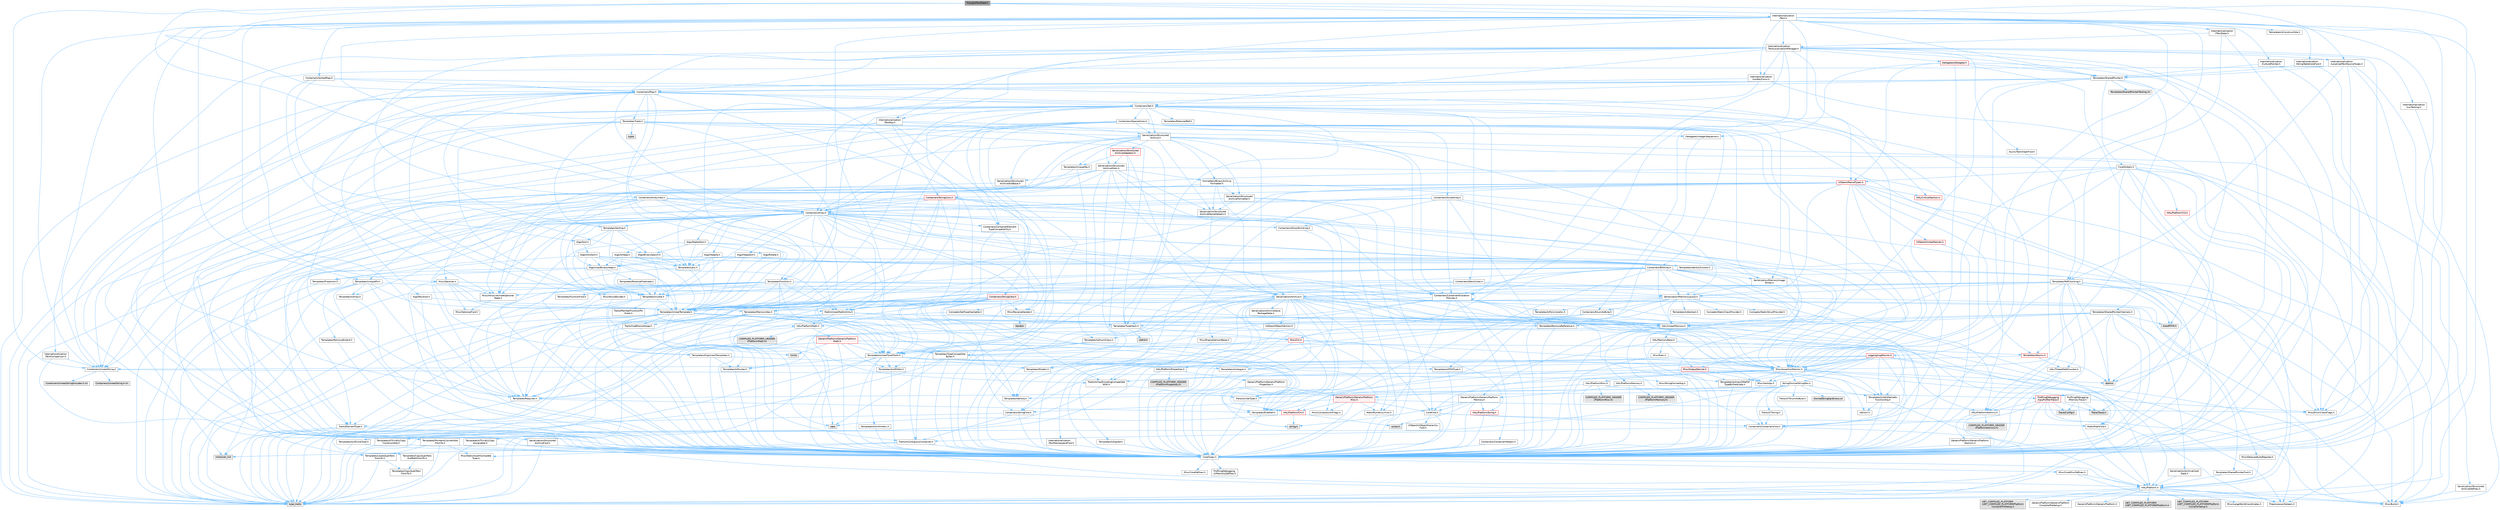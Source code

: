 digraph "PolyglotTextData.h"
{
 // INTERACTIVE_SVG=YES
 // LATEX_PDF_SIZE
  bgcolor="transparent";
  edge [fontname=Helvetica,fontsize=10,labelfontname=Helvetica,labelfontsize=10];
  node [fontname=Helvetica,fontsize=10,shape=box,height=0.2,width=0.4];
  Node1 [id="Node000001",label="PolyglotTextData.h",height=0.2,width=0.4,color="gray40", fillcolor="grey60", style="filled", fontcolor="black",tooltip=" "];
  Node1 -> Node2 [id="edge1_Node000001_Node000002",color="steelblue1",style="solid",tooltip=" "];
  Node2 [id="Node000002",label="Containers/Array.h",height=0.2,width=0.4,color="grey40", fillcolor="white", style="filled",URL="$df/dd0/Array_8h.html",tooltip=" "];
  Node2 -> Node3 [id="edge2_Node000002_Node000003",color="steelblue1",style="solid",tooltip=" "];
  Node3 [id="Node000003",label="CoreTypes.h",height=0.2,width=0.4,color="grey40", fillcolor="white", style="filled",URL="$dc/dec/CoreTypes_8h.html",tooltip=" "];
  Node3 -> Node4 [id="edge3_Node000003_Node000004",color="steelblue1",style="solid",tooltip=" "];
  Node4 [id="Node000004",label="HAL/Platform.h",height=0.2,width=0.4,color="grey40", fillcolor="white", style="filled",URL="$d9/dd0/Platform_8h.html",tooltip=" "];
  Node4 -> Node5 [id="edge4_Node000004_Node000005",color="steelblue1",style="solid",tooltip=" "];
  Node5 [id="Node000005",label="Misc/Build.h",height=0.2,width=0.4,color="grey40", fillcolor="white", style="filled",URL="$d3/dbb/Build_8h.html",tooltip=" "];
  Node4 -> Node6 [id="edge5_Node000004_Node000006",color="steelblue1",style="solid",tooltip=" "];
  Node6 [id="Node000006",label="Misc/LargeWorldCoordinates.h",height=0.2,width=0.4,color="grey40", fillcolor="white", style="filled",URL="$d2/dcb/LargeWorldCoordinates_8h.html",tooltip=" "];
  Node4 -> Node7 [id="edge6_Node000004_Node000007",color="steelblue1",style="solid",tooltip=" "];
  Node7 [id="Node000007",label="type_traits",height=0.2,width=0.4,color="grey60", fillcolor="#E0E0E0", style="filled",tooltip=" "];
  Node4 -> Node8 [id="edge7_Node000004_Node000008",color="steelblue1",style="solid",tooltip=" "];
  Node8 [id="Node000008",label="PreprocessorHelpers.h",height=0.2,width=0.4,color="grey40", fillcolor="white", style="filled",URL="$db/ddb/PreprocessorHelpers_8h.html",tooltip=" "];
  Node4 -> Node9 [id="edge8_Node000004_Node000009",color="steelblue1",style="solid",tooltip=" "];
  Node9 [id="Node000009",label="UBT_COMPILED_PLATFORM\l/UBT_COMPILED_PLATFORMPlatform\lCompilerPreSetup.h",height=0.2,width=0.4,color="grey60", fillcolor="#E0E0E0", style="filled",tooltip=" "];
  Node4 -> Node10 [id="edge9_Node000004_Node000010",color="steelblue1",style="solid",tooltip=" "];
  Node10 [id="Node000010",label="GenericPlatform/GenericPlatform\lCompilerPreSetup.h",height=0.2,width=0.4,color="grey40", fillcolor="white", style="filled",URL="$d9/dc8/GenericPlatformCompilerPreSetup_8h.html",tooltip=" "];
  Node4 -> Node11 [id="edge10_Node000004_Node000011",color="steelblue1",style="solid",tooltip=" "];
  Node11 [id="Node000011",label="GenericPlatform/GenericPlatform.h",height=0.2,width=0.4,color="grey40", fillcolor="white", style="filled",URL="$d6/d84/GenericPlatform_8h.html",tooltip=" "];
  Node4 -> Node12 [id="edge11_Node000004_Node000012",color="steelblue1",style="solid",tooltip=" "];
  Node12 [id="Node000012",label="UBT_COMPILED_PLATFORM\l/UBT_COMPILED_PLATFORMPlatform.h",height=0.2,width=0.4,color="grey60", fillcolor="#E0E0E0", style="filled",tooltip=" "];
  Node4 -> Node13 [id="edge12_Node000004_Node000013",color="steelblue1",style="solid",tooltip=" "];
  Node13 [id="Node000013",label="UBT_COMPILED_PLATFORM\l/UBT_COMPILED_PLATFORMPlatform\lCompilerSetup.h",height=0.2,width=0.4,color="grey60", fillcolor="#E0E0E0", style="filled",tooltip=" "];
  Node3 -> Node14 [id="edge13_Node000003_Node000014",color="steelblue1",style="solid",tooltip=" "];
  Node14 [id="Node000014",label="ProfilingDebugging\l/UMemoryDefines.h",height=0.2,width=0.4,color="grey40", fillcolor="white", style="filled",URL="$d2/da2/UMemoryDefines_8h.html",tooltip=" "];
  Node3 -> Node15 [id="edge14_Node000003_Node000015",color="steelblue1",style="solid",tooltip=" "];
  Node15 [id="Node000015",label="Misc/CoreMiscDefines.h",height=0.2,width=0.4,color="grey40", fillcolor="white", style="filled",URL="$da/d38/CoreMiscDefines_8h.html",tooltip=" "];
  Node15 -> Node4 [id="edge15_Node000015_Node000004",color="steelblue1",style="solid",tooltip=" "];
  Node15 -> Node8 [id="edge16_Node000015_Node000008",color="steelblue1",style="solid",tooltip=" "];
  Node3 -> Node16 [id="edge17_Node000003_Node000016",color="steelblue1",style="solid",tooltip=" "];
  Node16 [id="Node000016",label="Misc/CoreDefines.h",height=0.2,width=0.4,color="grey40", fillcolor="white", style="filled",URL="$d3/dd2/CoreDefines_8h.html",tooltip=" "];
  Node2 -> Node17 [id="edge18_Node000002_Node000017",color="steelblue1",style="solid",tooltip=" "];
  Node17 [id="Node000017",label="Misc/AssertionMacros.h",height=0.2,width=0.4,color="grey40", fillcolor="white", style="filled",URL="$d0/dfa/AssertionMacros_8h.html",tooltip=" "];
  Node17 -> Node3 [id="edge19_Node000017_Node000003",color="steelblue1",style="solid",tooltip=" "];
  Node17 -> Node4 [id="edge20_Node000017_Node000004",color="steelblue1",style="solid",tooltip=" "];
  Node17 -> Node18 [id="edge21_Node000017_Node000018",color="steelblue1",style="solid",tooltip=" "];
  Node18 [id="Node000018",label="HAL/PlatformMisc.h",height=0.2,width=0.4,color="grey40", fillcolor="white", style="filled",URL="$d0/df5/PlatformMisc_8h.html",tooltip=" "];
  Node18 -> Node3 [id="edge22_Node000018_Node000003",color="steelblue1",style="solid",tooltip=" "];
  Node18 -> Node19 [id="edge23_Node000018_Node000019",color="steelblue1",style="solid",tooltip=" "];
  Node19 [id="Node000019",label="GenericPlatform/GenericPlatform\lMisc.h",height=0.2,width=0.4,color="red", fillcolor="#FFF0F0", style="filled",URL="$db/d9a/GenericPlatformMisc_8h.html",tooltip=" "];
  Node19 -> Node20 [id="edge24_Node000019_Node000020",color="steelblue1",style="solid",tooltip=" "];
  Node20 [id="Node000020",label="Containers/StringFwd.h",height=0.2,width=0.4,color="grey40", fillcolor="white", style="filled",URL="$df/d37/StringFwd_8h.html",tooltip=" "];
  Node20 -> Node3 [id="edge25_Node000020_Node000003",color="steelblue1",style="solid",tooltip=" "];
  Node20 -> Node21 [id="edge26_Node000020_Node000021",color="steelblue1",style="solid",tooltip=" "];
  Node21 [id="Node000021",label="Traits/ElementType.h",height=0.2,width=0.4,color="grey40", fillcolor="white", style="filled",URL="$d5/d4f/ElementType_8h.html",tooltip=" "];
  Node21 -> Node4 [id="edge27_Node000021_Node000004",color="steelblue1",style="solid",tooltip=" "];
  Node21 -> Node22 [id="edge28_Node000021_Node000022",color="steelblue1",style="solid",tooltip=" "];
  Node22 [id="Node000022",label="initializer_list",height=0.2,width=0.4,color="grey60", fillcolor="#E0E0E0", style="filled",tooltip=" "];
  Node21 -> Node7 [id="edge29_Node000021_Node000007",color="steelblue1",style="solid",tooltip=" "];
  Node20 -> Node23 [id="edge30_Node000020_Node000023",color="steelblue1",style="solid",tooltip=" "];
  Node23 [id="Node000023",label="Traits/IsContiguousContainer.h",height=0.2,width=0.4,color="grey40", fillcolor="white", style="filled",URL="$d5/d3c/IsContiguousContainer_8h.html",tooltip=" "];
  Node23 -> Node3 [id="edge31_Node000023_Node000003",color="steelblue1",style="solid",tooltip=" "];
  Node23 -> Node24 [id="edge32_Node000023_Node000024",color="steelblue1",style="solid",tooltip=" "];
  Node24 [id="Node000024",label="Misc/StaticAssertComplete\lType.h",height=0.2,width=0.4,color="grey40", fillcolor="white", style="filled",URL="$d5/d4e/StaticAssertCompleteType_8h.html",tooltip=" "];
  Node23 -> Node22 [id="edge33_Node000023_Node000022",color="steelblue1",style="solid",tooltip=" "];
  Node19 -> Node25 [id="edge34_Node000019_Node000025",color="steelblue1",style="solid",tooltip=" "];
  Node25 [id="Node000025",label="CoreFwd.h",height=0.2,width=0.4,color="grey40", fillcolor="white", style="filled",URL="$d1/d1e/CoreFwd_8h.html",tooltip=" "];
  Node25 -> Node3 [id="edge35_Node000025_Node000003",color="steelblue1",style="solid",tooltip=" "];
  Node25 -> Node26 [id="edge36_Node000025_Node000026",color="steelblue1",style="solid",tooltip=" "];
  Node26 [id="Node000026",label="Containers/ContainersFwd.h",height=0.2,width=0.4,color="grey40", fillcolor="white", style="filled",URL="$d4/d0a/ContainersFwd_8h.html",tooltip=" "];
  Node26 -> Node4 [id="edge37_Node000026_Node000004",color="steelblue1",style="solid",tooltip=" "];
  Node26 -> Node3 [id="edge38_Node000026_Node000003",color="steelblue1",style="solid",tooltip=" "];
  Node26 -> Node23 [id="edge39_Node000026_Node000023",color="steelblue1",style="solid",tooltip=" "];
  Node25 -> Node27 [id="edge40_Node000025_Node000027",color="steelblue1",style="solid",tooltip=" "];
  Node27 [id="Node000027",label="Math/MathFwd.h",height=0.2,width=0.4,color="grey40", fillcolor="white", style="filled",URL="$d2/d10/MathFwd_8h.html",tooltip=" "];
  Node27 -> Node4 [id="edge41_Node000027_Node000004",color="steelblue1",style="solid",tooltip=" "];
  Node25 -> Node28 [id="edge42_Node000025_Node000028",color="steelblue1",style="solid",tooltip=" "];
  Node28 [id="Node000028",label="UObject/UObjectHierarchy\lFwd.h",height=0.2,width=0.4,color="grey40", fillcolor="white", style="filled",URL="$d3/d13/UObjectHierarchyFwd_8h.html",tooltip=" "];
  Node19 -> Node3 [id="edge43_Node000019_Node000003",color="steelblue1",style="solid",tooltip=" "];
  Node19 -> Node30 [id="edge44_Node000019_Node000030",color="steelblue1",style="solid",tooltip=" "];
  Node30 [id="Node000030",label="HAL/PlatformCrt.h",height=0.2,width=0.4,color="red", fillcolor="#FFF0F0", style="filled",URL="$d8/d75/PlatformCrt_8h.html",tooltip=" "];
  Node30 -> Node31 [id="edge45_Node000030_Node000031",color="steelblue1",style="solid",tooltip=" "];
  Node31 [id="Node000031",label="new",height=0.2,width=0.4,color="grey60", fillcolor="#E0E0E0", style="filled",tooltip=" "];
  Node30 -> Node32 [id="edge46_Node000030_Node000032",color="steelblue1",style="solid",tooltip=" "];
  Node32 [id="Node000032",label="wchar.h",height=0.2,width=0.4,color="grey60", fillcolor="#E0E0E0", style="filled",tooltip=" "];
  Node30 -> Node39 [id="edge47_Node000030_Node000039",color="steelblue1",style="solid",tooltip=" "];
  Node39 [id="Node000039",label="string.h",height=0.2,width=0.4,color="grey60", fillcolor="#E0E0E0", style="filled",tooltip=" "];
  Node19 -> Node40 [id="edge48_Node000019_Node000040",color="steelblue1",style="solid",tooltip=" "];
  Node40 [id="Node000040",label="Math/NumericLimits.h",height=0.2,width=0.4,color="grey40", fillcolor="white", style="filled",URL="$df/d1b/NumericLimits_8h.html",tooltip=" "];
  Node40 -> Node3 [id="edge49_Node000040_Node000003",color="steelblue1",style="solid",tooltip=" "];
  Node19 -> Node41 [id="edge50_Node000019_Node000041",color="steelblue1",style="solid",tooltip=" "];
  Node41 [id="Node000041",label="Misc/CompressionFlags.h",height=0.2,width=0.4,color="grey40", fillcolor="white", style="filled",URL="$d9/d76/CompressionFlags_8h.html",tooltip=" "];
  Node19 -> Node42 [id="edge51_Node000019_Node000042",color="steelblue1",style="solid",tooltip=" "];
  Node42 [id="Node000042",label="Misc/EnumClassFlags.h",height=0.2,width=0.4,color="grey40", fillcolor="white", style="filled",URL="$d8/de7/EnumClassFlags_8h.html",tooltip=" "];
  Node18 -> Node45 [id="edge52_Node000018_Node000045",color="steelblue1",style="solid",tooltip=" "];
  Node45 [id="Node000045",label="COMPILED_PLATFORM_HEADER\l(PlatformMisc.h)",height=0.2,width=0.4,color="grey60", fillcolor="#E0E0E0", style="filled",tooltip=" "];
  Node18 -> Node46 [id="edge53_Node000018_Node000046",color="steelblue1",style="solid",tooltip=" "];
  Node46 [id="Node000046",label="ProfilingDebugging\l/CpuProfilerTrace.h",height=0.2,width=0.4,color="red", fillcolor="#FFF0F0", style="filled",URL="$da/dcb/CpuProfilerTrace_8h.html",tooltip=" "];
  Node46 -> Node3 [id="edge54_Node000046_Node000003",color="steelblue1",style="solid",tooltip=" "];
  Node46 -> Node26 [id="edge55_Node000046_Node000026",color="steelblue1",style="solid",tooltip=" "];
  Node46 -> Node47 [id="edge56_Node000046_Node000047",color="steelblue1",style="solid",tooltip=" "];
  Node47 [id="Node000047",label="HAL/PlatformAtomics.h",height=0.2,width=0.4,color="grey40", fillcolor="white", style="filled",URL="$d3/d36/PlatformAtomics_8h.html",tooltip=" "];
  Node47 -> Node3 [id="edge57_Node000047_Node000003",color="steelblue1",style="solid",tooltip=" "];
  Node47 -> Node48 [id="edge58_Node000047_Node000048",color="steelblue1",style="solid",tooltip=" "];
  Node48 [id="Node000048",label="GenericPlatform/GenericPlatform\lAtomics.h",height=0.2,width=0.4,color="grey40", fillcolor="white", style="filled",URL="$da/d72/GenericPlatformAtomics_8h.html",tooltip=" "];
  Node48 -> Node3 [id="edge59_Node000048_Node000003",color="steelblue1",style="solid",tooltip=" "];
  Node47 -> Node49 [id="edge60_Node000047_Node000049",color="steelblue1",style="solid",tooltip=" "];
  Node49 [id="Node000049",label="COMPILED_PLATFORM_HEADER\l(PlatformAtomics.h)",height=0.2,width=0.4,color="grey60", fillcolor="#E0E0E0", style="filled",tooltip=" "];
  Node46 -> Node8 [id="edge61_Node000046_Node000008",color="steelblue1",style="solid",tooltip=" "];
  Node46 -> Node5 [id="edge62_Node000046_Node000005",color="steelblue1",style="solid",tooltip=" "];
  Node46 -> Node50 [id="edge63_Node000046_Node000050",color="steelblue1",style="solid",tooltip=" "];
  Node50 [id="Node000050",label="Trace/Config.h",height=0.2,width=0.4,color="grey60", fillcolor="#E0E0E0", style="filled",tooltip=" "];
  Node46 -> Node53 [id="edge64_Node000046_Node000053",color="steelblue1",style="solid",tooltip=" "];
  Node53 [id="Node000053",label="Trace/Trace.h",height=0.2,width=0.4,color="grey60", fillcolor="#E0E0E0", style="filled",tooltip=" "];
  Node17 -> Node8 [id="edge65_Node000017_Node000008",color="steelblue1",style="solid",tooltip=" "];
  Node17 -> Node54 [id="edge66_Node000017_Node000054",color="steelblue1",style="solid",tooltip=" "];
  Node54 [id="Node000054",label="Templates/EnableIf.h",height=0.2,width=0.4,color="grey40", fillcolor="white", style="filled",URL="$d7/d60/EnableIf_8h.html",tooltip=" "];
  Node54 -> Node3 [id="edge67_Node000054_Node000003",color="steelblue1",style="solid",tooltip=" "];
  Node17 -> Node55 [id="edge68_Node000017_Node000055",color="steelblue1",style="solid",tooltip=" "];
  Node55 [id="Node000055",label="Templates/IsArrayOrRefOf\lTypeByPredicate.h",height=0.2,width=0.4,color="grey40", fillcolor="white", style="filled",URL="$d6/da1/IsArrayOrRefOfTypeByPredicate_8h.html",tooltip=" "];
  Node55 -> Node3 [id="edge69_Node000055_Node000003",color="steelblue1",style="solid",tooltip=" "];
  Node17 -> Node56 [id="edge70_Node000017_Node000056",color="steelblue1",style="solid",tooltip=" "];
  Node56 [id="Node000056",label="Templates/IsValidVariadic\lFunctionArg.h",height=0.2,width=0.4,color="grey40", fillcolor="white", style="filled",URL="$d0/dc8/IsValidVariadicFunctionArg_8h.html",tooltip=" "];
  Node56 -> Node3 [id="edge71_Node000056_Node000003",color="steelblue1",style="solid",tooltip=" "];
  Node56 -> Node57 [id="edge72_Node000056_Node000057",color="steelblue1",style="solid",tooltip=" "];
  Node57 [id="Node000057",label="IsEnum.h",height=0.2,width=0.4,color="grey40", fillcolor="white", style="filled",URL="$d4/de5/IsEnum_8h.html",tooltip=" "];
  Node56 -> Node7 [id="edge73_Node000056_Node000007",color="steelblue1",style="solid",tooltip=" "];
  Node17 -> Node58 [id="edge74_Node000017_Node000058",color="steelblue1",style="solid",tooltip=" "];
  Node58 [id="Node000058",label="Traits/IsCharEncodingCompatible\lWith.h",height=0.2,width=0.4,color="grey40", fillcolor="white", style="filled",URL="$df/dd1/IsCharEncodingCompatibleWith_8h.html",tooltip=" "];
  Node58 -> Node7 [id="edge75_Node000058_Node000007",color="steelblue1",style="solid",tooltip=" "];
  Node58 -> Node59 [id="edge76_Node000058_Node000059",color="steelblue1",style="solid",tooltip=" "];
  Node59 [id="Node000059",label="Traits/IsCharType.h",height=0.2,width=0.4,color="grey40", fillcolor="white", style="filled",URL="$db/d51/IsCharType_8h.html",tooltip=" "];
  Node59 -> Node3 [id="edge77_Node000059_Node000003",color="steelblue1",style="solid",tooltip=" "];
  Node17 -> Node60 [id="edge78_Node000017_Node000060",color="steelblue1",style="solid",tooltip=" "];
  Node60 [id="Node000060",label="Misc/VarArgs.h",height=0.2,width=0.4,color="grey40", fillcolor="white", style="filled",URL="$d5/d6f/VarArgs_8h.html",tooltip=" "];
  Node60 -> Node3 [id="edge79_Node000060_Node000003",color="steelblue1",style="solid",tooltip=" "];
  Node17 -> Node61 [id="edge80_Node000017_Node000061",color="steelblue1",style="solid",tooltip=" "];
  Node61 [id="Node000061",label="String/FormatStringSan.h",height=0.2,width=0.4,color="grey40", fillcolor="white", style="filled",URL="$d3/d8b/FormatStringSan_8h.html",tooltip=" "];
  Node61 -> Node7 [id="edge81_Node000061_Node000007",color="steelblue1",style="solid",tooltip=" "];
  Node61 -> Node3 [id="edge82_Node000061_Node000003",color="steelblue1",style="solid",tooltip=" "];
  Node61 -> Node62 [id="edge83_Node000061_Node000062",color="steelblue1",style="solid",tooltip=" "];
  Node62 [id="Node000062",label="Templates/Requires.h",height=0.2,width=0.4,color="grey40", fillcolor="white", style="filled",URL="$dc/d96/Requires_8h.html",tooltip=" "];
  Node62 -> Node54 [id="edge84_Node000062_Node000054",color="steelblue1",style="solid",tooltip=" "];
  Node62 -> Node7 [id="edge85_Node000062_Node000007",color="steelblue1",style="solid",tooltip=" "];
  Node61 -> Node63 [id="edge86_Node000061_Node000063",color="steelblue1",style="solid",tooltip=" "];
  Node63 [id="Node000063",label="Templates/Identity.h",height=0.2,width=0.4,color="grey40", fillcolor="white", style="filled",URL="$d0/dd5/Identity_8h.html",tooltip=" "];
  Node61 -> Node56 [id="edge87_Node000061_Node000056",color="steelblue1",style="solid",tooltip=" "];
  Node61 -> Node59 [id="edge88_Node000061_Node000059",color="steelblue1",style="solid",tooltip=" "];
  Node61 -> Node64 [id="edge89_Node000061_Node000064",color="steelblue1",style="solid",tooltip=" "];
  Node64 [id="Node000064",label="Traits/IsTEnumAsByte.h",height=0.2,width=0.4,color="grey40", fillcolor="white", style="filled",URL="$d1/de6/IsTEnumAsByte_8h.html",tooltip=" "];
  Node61 -> Node65 [id="edge90_Node000061_Node000065",color="steelblue1",style="solid",tooltip=" "];
  Node65 [id="Node000065",label="Traits/IsTString.h",height=0.2,width=0.4,color="grey40", fillcolor="white", style="filled",URL="$d0/df8/IsTString_8h.html",tooltip=" "];
  Node65 -> Node26 [id="edge91_Node000065_Node000026",color="steelblue1",style="solid",tooltip=" "];
  Node61 -> Node26 [id="edge92_Node000061_Node000026",color="steelblue1",style="solid",tooltip=" "];
  Node61 -> Node66 [id="edge93_Node000061_Node000066",color="steelblue1",style="solid",tooltip=" "];
  Node66 [id="Node000066",label="FormatStringSanErrors.inl",height=0.2,width=0.4,color="grey60", fillcolor="#E0E0E0", style="filled",tooltip=" "];
  Node17 -> Node67 [id="edge94_Node000017_Node000067",color="steelblue1",style="solid",tooltip=" "];
  Node67 [id="Node000067",label="atomic",height=0.2,width=0.4,color="grey60", fillcolor="#E0E0E0", style="filled",tooltip=" "];
  Node2 -> Node68 [id="edge95_Node000002_Node000068",color="steelblue1",style="solid",tooltip=" "];
  Node68 [id="Node000068",label="Misc/IntrusiveUnsetOptional\lState.h",height=0.2,width=0.4,color="grey40", fillcolor="white", style="filled",URL="$d2/d0a/IntrusiveUnsetOptionalState_8h.html",tooltip=" "];
  Node68 -> Node69 [id="edge96_Node000068_Node000069",color="steelblue1",style="solid",tooltip=" "];
  Node69 [id="Node000069",label="Misc/OptionalFwd.h",height=0.2,width=0.4,color="grey40", fillcolor="white", style="filled",URL="$dc/d50/OptionalFwd_8h.html",tooltip=" "];
  Node2 -> Node70 [id="edge97_Node000002_Node000070",color="steelblue1",style="solid",tooltip=" "];
  Node70 [id="Node000070",label="Misc/ReverseIterate.h",height=0.2,width=0.4,color="grey40", fillcolor="white", style="filled",URL="$db/de3/ReverseIterate_8h.html",tooltip=" "];
  Node70 -> Node4 [id="edge98_Node000070_Node000004",color="steelblue1",style="solid",tooltip=" "];
  Node70 -> Node71 [id="edge99_Node000070_Node000071",color="steelblue1",style="solid",tooltip=" "];
  Node71 [id="Node000071",label="iterator",height=0.2,width=0.4,color="grey60", fillcolor="#E0E0E0", style="filled",tooltip=" "];
  Node2 -> Node72 [id="edge100_Node000002_Node000072",color="steelblue1",style="solid",tooltip=" "];
  Node72 [id="Node000072",label="HAL/UnrealMemory.h",height=0.2,width=0.4,color="grey40", fillcolor="white", style="filled",URL="$d9/d96/UnrealMemory_8h.html",tooltip=" "];
  Node72 -> Node3 [id="edge101_Node000072_Node000003",color="steelblue1",style="solid",tooltip=" "];
  Node72 -> Node73 [id="edge102_Node000072_Node000073",color="steelblue1",style="solid",tooltip=" "];
  Node73 [id="Node000073",label="GenericPlatform/GenericPlatform\lMemory.h",height=0.2,width=0.4,color="grey40", fillcolor="white", style="filled",URL="$dd/d22/GenericPlatformMemory_8h.html",tooltip=" "];
  Node73 -> Node25 [id="edge103_Node000073_Node000025",color="steelblue1",style="solid",tooltip=" "];
  Node73 -> Node3 [id="edge104_Node000073_Node000003",color="steelblue1",style="solid",tooltip=" "];
  Node73 -> Node74 [id="edge105_Node000073_Node000074",color="steelblue1",style="solid",tooltip=" "];
  Node74 [id="Node000074",label="HAL/PlatformString.h",height=0.2,width=0.4,color="red", fillcolor="#FFF0F0", style="filled",URL="$db/db5/PlatformString_8h.html",tooltip=" "];
  Node74 -> Node3 [id="edge106_Node000074_Node000003",color="steelblue1",style="solid",tooltip=" "];
  Node73 -> Node39 [id="edge107_Node000073_Node000039",color="steelblue1",style="solid",tooltip=" "];
  Node73 -> Node32 [id="edge108_Node000073_Node000032",color="steelblue1",style="solid",tooltip=" "];
  Node72 -> Node76 [id="edge109_Node000072_Node000076",color="steelblue1",style="solid",tooltip=" "];
  Node76 [id="Node000076",label="HAL/MemoryBase.h",height=0.2,width=0.4,color="grey40", fillcolor="white", style="filled",URL="$d6/d9f/MemoryBase_8h.html",tooltip=" "];
  Node76 -> Node3 [id="edge110_Node000076_Node000003",color="steelblue1",style="solid",tooltip=" "];
  Node76 -> Node47 [id="edge111_Node000076_Node000047",color="steelblue1",style="solid",tooltip=" "];
  Node76 -> Node30 [id="edge112_Node000076_Node000030",color="steelblue1",style="solid",tooltip=" "];
  Node76 -> Node77 [id="edge113_Node000076_Node000077",color="steelblue1",style="solid",tooltip=" "];
  Node77 [id="Node000077",label="Misc/Exec.h",height=0.2,width=0.4,color="grey40", fillcolor="white", style="filled",URL="$de/ddb/Exec_8h.html",tooltip=" "];
  Node77 -> Node3 [id="edge114_Node000077_Node000003",color="steelblue1",style="solid",tooltip=" "];
  Node77 -> Node17 [id="edge115_Node000077_Node000017",color="steelblue1",style="solid",tooltip=" "];
  Node76 -> Node78 [id="edge116_Node000076_Node000078",color="steelblue1",style="solid",tooltip=" "];
  Node78 [id="Node000078",label="Misc/OutputDevice.h",height=0.2,width=0.4,color="red", fillcolor="#FFF0F0", style="filled",URL="$d7/d32/OutputDevice_8h.html",tooltip=" "];
  Node78 -> Node25 [id="edge117_Node000078_Node000025",color="steelblue1",style="solid",tooltip=" "];
  Node78 -> Node3 [id="edge118_Node000078_Node000003",color="steelblue1",style="solid",tooltip=" "];
  Node78 -> Node60 [id="edge119_Node000078_Node000060",color="steelblue1",style="solid",tooltip=" "];
  Node78 -> Node55 [id="edge120_Node000078_Node000055",color="steelblue1",style="solid",tooltip=" "];
  Node78 -> Node56 [id="edge121_Node000078_Node000056",color="steelblue1",style="solid",tooltip=" "];
  Node78 -> Node58 [id="edge122_Node000078_Node000058",color="steelblue1",style="solid",tooltip=" "];
  Node76 -> Node80 [id="edge123_Node000076_Node000080",color="steelblue1",style="solid",tooltip=" "];
  Node80 [id="Node000080",label="Templates/Atomic.h",height=0.2,width=0.4,color="red", fillcolor="#FFF0F0", style="filled",URL="$d3/d91/Atomic_8h.html",tooltip=" "];
  Node80 -> Node81 [id="edge124_Node000080_Node000081",color="steelblue1",style="solid",tooltip=" "];
  Node81 [id="Node000081",label="HAL/ThreadSafeCounter.h",height=0.2,width=0.4,color="grey40", fillcolor="white", style="filled",URL="$dc/dc9/ThreadSafeCounter_8h.html",tooltip=" "];
  Node81 -> Node3 [id="edge125_Node000081_Node000003",color="steelblue1",style="solid",tooltip=" "];
  Node81 -> Node47 [id="edge126_Node000081_Node000047",color="steelblue1",style="solid",tooltip=" "];
  Node80 -> Node83 [id="edge127_Node000080_Node000083",color="steelblue1",style="solid",tooltip=" "];
  Node83 [id="Node000083",label="Templates/IsIntegral.h",height=0.2,width=0.4,color="grey40", fillcolor="white", style="filled",URL="$da/d64/IsIntegral_8h.html",tooltip=" "];
  Node83 -> Node3 [id="edge128_Node000083_Node000003",color="steelblue1",style="solid",tooltip=" "];
  Node80 -> Node67 [id="edge129_Node000080_Node000067",color="steelblue1",style="solid",tooltip=" "];
  Node72 -> Node89 [id="edge130_Node000072_Node000089",color="steelblue1",style="solid",tooltip=" "];
  Node89 [id="Node000089",label="HAL/PlatformMemory.h",height=0.2,width=0.4,color="grey40", fillcolor="white", style="filled",URL="$de/d68/PlatformMemory_8h.html",tooltip=" "];
  Node89 -> Node3 [id="edge131_Node000089_Node000003",color="steelblue1",style="solid",tooltip=" "];
  Node89 -> Node73 [id="edge132_Node000089_Node000073",color="steelblue1",style="solid",tooltip=" "];
  Node89 -> Node90 [id="edge133_Node000089_Node000090",color="steelblue1",style="solid",tooltip=" "];
  Node90 [id="Node000090",label="COMPILED_PLATFORM_HEADER\l(PlatformMemory.h)",height=0.2,width=0.4,color="grey60", fillcolor="#E0E0E0", style="filled",tooltip=" "];
  Node72 -> Node91 [id="edge134_Node000072_Node000091",color="steelblue1",style="solid",tooltip=" "];
  Node91 [id="Node000091",label="ProfilingDebugging\l/MemoryTrace.h",height=0.2,width=0.4,color="grey40", fillcolor="white", style="filled",URL="$da/dd7/MemoryTrace_8h.html",tooltip=" "];
  Node91 -> Node4 [id="edge135_Node000091_Node000004",color="steelblue1",style="solid",tooltip=" "];
  Node91 -> Node42 [id="edge136_Node000091_Node000042",color="steelblue1",style="solid",tooltip=" "];
  Node91 -> Node50 [id="edge137_Node000091_Node000050",color="steelblue1",style="solid",tooltip=" "];
  Node91 -> Node53 [id="edge138_Node000091_Node000053",color="steelblue1",style="solid",tooltip=" "];
  Node72 -> Node92 [id="edge139_Node000072_Node000092",color="steelblue1",style="solid",tooltip=" "];
  Node92 [id="Node000092",label="Templates/IsPointer.h",height=0.2,width=0.4,color="grey40", fillcolor="white", style="filled",URL="$d7/d05/IsPointer_8h.html",tooltip=" "];
  Node92 -> Node3 [id="edge140_Node000092_Node000003",color="steelblue1",style="solid",tooltip=" "];
  Node2 -> Node93 [id="edge141_Node000002_Node000093",color="steelblue1",style="solid",tooltip=" "];
  Node93 [id="Node000093",label="Templates/UnrealTypeTraits.h",height=0.2,width=0.4,color="grey40", fillcolor="white", style="filled",URL="$d2/d2d/UnrealTypeTraits_8h.html",tooltip=" "];
  Node93 -> Node3 [id="edge142_Node000093_Node000003",color="steelblue1",style="solid",tooltip=" "];
  Node93 -> Node92 [id="edge143_Node000093_Node000092",color="steelblue1",style="solid",tooltip=" "];
  Node93 -> Node17 [id="edge144_Node000093_Node000017",color="steelblue1",style="solid",tooltip=" "];
  Node93 -> Node85 [id="edge145_Node000093_Node000085",color="steelblue1",style="solid",tooltip=" "];
  Node85 [id="Node000085",label="Templates/AndOrNot.h",height=0.2,width=0.4,color="grey40", fillcolor="white", style="filled",URL="$db/d0a/AndOrNot_8h.html",tooltip=" "];
  Node85 -> Node3 [id="edge146_Node000085_Node000003",color="steelblue1",style="solid",tooltip=" "];
  Node93 -> Node54 [id="edge147_Node000093_Node000054",color="steelblue1",style="solid",tooltip=" "];
  Node93 -> Node94 [id="edge148_Node000093_Node000094",color="steelblue1",style="solid",tooltip=" "];
  Node94 [id="Node000094",label="Templates/IsArithmetic.h",height=0.2,width=0.4,color="grey40", fillcolor="white", style="filled",URL="$d2/d5d/IsArithmetic_8h.html",tooltip=" "];
  Node94 -> Node3 [id="edge149_Node000094_Node000003",color="steelblue1",style="solid",tooltip=" "];
  Node93 -> Node57 [id="edge150_Node000093_Node000057",color="steelblue1",style="solid",tooltip=" "];
  Node93 -> Node95 [id="edge151_Node000093_Node000095",color="steelblue1",style="solid",tooltip=" "];
  Node95 [id="Node000095",label="Templates/Models.h",height=0.2,width=0.4,color="grey40", fillcolor="white", style="filled",URL="$d3/d0c/Models_8h.html",tooltip=" "];
  Node95 -> Node63 [id="edge152_Node000095_Node000063",color="steelblue1",style="solid",tooltip=" "];
  Node93 -> Node96 [id="edge153_Node000093_Node000096",color="steelblue1",style="solid",tooltip=" "];
  Node96 [id="Node000096",label="Templates/IsPODType.h",height=0.2,width=0.4,color="grey40", fillcolor="white", style="filled",URL="$d7/db1/IsPODType_8h.html",tooltip=" "];
  Node96 -> Node3 [id="edge154_Node000096_Node000003",color="steelblue1",style="solid",tooltip=" "];
  Node93 -> Node97 [id="edge155_Node000093_Node000097",color="steelblue1",style="solid",tooltip=" "];
  Node97 [id="Node000097",label="Templates/IsUECoreType.h",height=0.2,width=0.4,color="grey40", fillcolor="white", style="filled",URL="$d1/db8/IsUECoreType_8h.html",tooltip=" "];
  Node97 -> Node3 [id="edge156_Node000097_Node000003",color="steelblue1",style="solid",tooltip=" "];
  Node97 -> Node7 [id="edge157_Node000097_Node000007",color="steelblue1",style="solid",tooltip=" "];
  Node93 -> Node86 [id="edge158_Node000093_Node000086",color="steelblue1",style="solid",tooltip=" "];
  Node86 [id="Node000086",label="Templates/IsTriviallyCopy\lConstructible.h",height=0.2,width=0.4,color="grey40", fillcolor="white", style="filled",URL="$d3/d78/IsTriviallyCopyConstructible_8h.html",tooltip=" "];
  Node86 -> Node3 [id="edge159_Node000086_Node000003",color="steelblue1",style="solid",tooltip=" "];
  Node86 -> Node7 [id="edge160_Node000086_Node000007",color="steelblue1",style="solid",tooltip=" "];
  Node2 -> Node98 [id="edge161_Node000002_Node000098",color="steelblue1",style="solid",tooltip=" "];
  Node98 [id="Node000098",label="Templates/UnrealTemplate.h",height=0.2,width=0.4,color="grey40", fillcolor="white", style="filled",URL="$d4/d24/UnrealTemplate_8h.html",tooltip=" "];
  Node98 -> Node3 [id="edge162_Node000098_Node000003",color="steelblue1",style="solid",tooltip=" "];
  Node98 -> Node92 [id="edge163_Node000098_Node000092",color="steelblue1",style="solid",tooltip=" "];
  Node98 -> Node72 [id="edge164_Node000098_Node000072",color="steelblue1",style="solid",tooltip=" "];
  Node98 -> Node99 [id="edge165_Node000098_Node000099",color="steelblue1",style="solid",tooltip=" "];
  Node99 [id="Node000099",label="Templates/CopyQualifiers\lAndRefsFromTo.h",height=0.2,width=0.4,color="grey40", fillcolor="white", style="filled",URL="$d3/db3/CopyQualifiersAndRefsFromTo_8h.html",tooltip=" "];
  Node99 -> Node100 [id="edge166_Node000099_Node000100",color="steelblue1",style="solid",tooltip=" "];
  Node100 [id="Node000100",label="Templates/CopyQualifiers\lFromTo.h",height=0.2,width=0.4,color="grey40", fillcolor="white", style="filled",URL="$d5/db4/CopyQualifiersFromTo_8h.html",tooltip=" "];
  Node98 -> Node93 [id="edge167_Node000098_Node000093",color="steelblue1",style="solid",tooltip=" "];
  Node98 -> Node101 [id="edge168_Node000098_Node000101",color="steelblue1",style="solid",tooltip=" "];
  Node101 [id="Node000101",label="Templates/RemoveReference.h",height=0.2,width=0.4,color="grey40", fillcolor="white", style="filled",URL="$da/dbe/RemoveReference_8h.html",tooltip=" "];
  Node101 -> Node3 [id="edge169_Node000101_Node000003",color="steelblue1",style="solid",tooltip=" "];
  Node98 -> Node62 [id="edge170_Node000098_Node000062",color="steelblue1",style="solid",tooltip=" "];
  Node98 -> Node102 [id="edge171_Node000098_Node000102",color="steelblue1",style="solid",tooltip=" "];
  Node102 [id="Node000102",label="Templates/TypeCompatible\lBytes.h",height=0.2,width=0.4,color="grey40", fillcolor="white", style="filled",URL="$df/d0a/TypeCompatibleBytes_8h.html",tooltip=" "];
  Node102 -> Node3 [id="edge172_Node000102_Node000003",color="steelblue1",style="solid",tooltip=" "];
  Node102 -> Node39 [id="edge173_Node000102_Node000039",color="steelblue1",style="solid",tooltip=" "];
  Node102 -> Node31 [id="edge174_Node000102_Node000031",color="steelblue1",style="solid",tooltip=" "];
  Node102 -> Node7 [id="edge175_Node000102_Node000007",color="steelblue1",style="solid",tooltip=" "];
  Node98 -> Node63 [id="edge176_Node000098_Node000063",color="steelblue1",style="solid",tooltip=" "];
  Node98 -> Node23 [id="edge177_Node000098_Node000023",color="steelblue1",style="solid",tooltip=" "];
  Node98 -> Node103 [id="edge178_Node000098_Node000103",color="steelblue1",style="solid",tooltip=" "];
  Node103 [id="Node000103",label="Traits/UseBitwiseSwap.h",height=0.2,width=0.4,color="grey40", fillcolor="white", style="filled",URL="$db/df3/UseBitwiseSwap_8h.html",tooltip=" "];
  Node103 -> Node3 [id="edge179_Node000103_Node000003",color="steelblue1",style="solid",tooltip=" "];
  Node103 -> Node7 [id="edge180_Node000103_Node000007",color="steelblue1",style="solid",tooltip=" "];
  Node98 -> Node7 [id="edge181_Node000098_Node000007",color="steelblue1",style="solid",tooltip=" "];
  Node2 -> Node104 [id="edge182_Node000002_Node000104",color="steelblue1",style="solid",tooltip=" "];
  Node104 [id="Node000104",label="Containers/AllowShrinking.h",height=0.2,width=0.4,color="grey40", fillcolor="white", style="filled",URL="$d7/d1a/AllowShrinking_8h.html",tooltip=" "];
  Node104 -> Node3 [id="edge183_Node000104_Node000003",color="steelblue1",style="solid",tooltip=" "];
  Node2 -> Node105 [id="edge184_Node000002_Node000105",color="steelblue1",style="solid",tooltip=" "];
  Node105 [id="Node000105",label="Containers/ContainerAllocation\lPolicies.h",height=0.2,width=0.4,color="grey40", fillcolor="white", style="filled",URL="$d7/dff/ContainerAllocationPolicies_8h.html",tooltip=" "];
  Node105 -> Node3 [id="edge185_Node000105_Node000003",color="steelblue1",style="solid",tooltip=" "];
  Node105 -> Node106 [id="edge186_Node000105_Node000106",color="steelblue1",style="solid",tooltip=" "];
  Node106 [id="Node000106",label="Containers/ContainerHelpers.h",height=0.2,width=0.4,color="grey40", fillcolor="white", style="filled",URL="$d7/d33/ContainerHelpers_8h.html",tooltip=" "];
  Node106 -> Node3 [id="edge187_Node000106_Node000003",color="steelblue1",style="solid",tooltip=" "];
  Node105 -> Node105 [id="edge188_Node000105_Node000105",color="steelblue1",style="solid",tooltip=" "];
  Node105 -> Node107 [id="edge189_Node000105_Node000107",color="steelblue1",style="solid",tooltip=" "];
  Node107 [id="Node000107",label="HAL/PlatformMath.h",height=0.2,width=0.4,color="grey40", fillcolor="white", style="filled",URL="$dc/d53/PlatformMath_8h.html",tooltip=" "];
  Node107 -> Node3 [id="edge190_Node000107_Node000003",color="steelblue1",style="solid",tooltip=" "];
  Node107 -> Node108 [id="edge191_Node000107_Node000108",color="steelblue1",style="solid",tooltip=" "];
  Node108 [id="Node000108",label="GenericPlatform/GenericPlatform\lMath.h",height=0.2,width=0.4,color="red", fillcolor="#FFF0F0", style="filled",URL="$d5/d79/GenericPlatformMath_8h.html",tooltip=" "];
  Node108 -> Node3 [id="edge192_Node000108_Node000003",color="steelblue1",style="solid",tooltip=" "];
  Node108 -> Node26 [id="edge193_Node000108_Node000026",color="steelblue1",style="solid",tooltip=" "];
  Node108 -> Node30 [id="edge194_Node000108_Node000030",color="steelblue1",style="solid",tooltip=" "];
  Node108 -> Node85 [id="edge195_Node000108_Node000085",color="steelblue1",style="solid",tooltip=" "];
  Node108 -> Node93 [id="edge196_Node000108_Node000093",color="steelblue1",style="solid",tooltip=" "];
  Node108 -> Node62 [id="edge197_Node000108_Node000062",color="steelblue1",style="solid",tooltip=" "];
  Node108 -> Node102 [id="edge198_Node000108_Node000102",color="steelblue1",style="solid",tooltip=" "];
  Node108 -> Node113 [id="edge199_Node000108_Node000113",color="steelblue1",style="solid",tooltip=" "];
  Node113 [id="Node000113",label="limits",height=0.2,width=0.4,color="grey60", fillcolor="#E0E0E0", style="filled",tooltip=" "];
  Node108 -> Node7 [id="edge200_Node000108_Node000007",color="steelblue1",style="solid",tooltip=" "];
  Node107 -> Node114 [id="edge201_Node000107_Node000114",color="steelblue1",style="solid",tooltip=" "];
  Node114 [id="Node000114",label="COMPILED_PLATFORM_HEADER\l(PlatformMath.h)",height=0.2,width=0.4,color="grey60", fillcolor="#E0E0E0", style="filled",tooltip=" "];
  Node105 -> Node72 [id="edge202_Node000105_Node000072",color="steelblue1",style="solid",tooltip=" "];
  Node105 -> Node40 [id="edge203_Node000105_Node000040",color="steelblue1",style="solid",tooltip=" "];
  Node105 -> Node17 [id="edge204_Node000105_Node000017",color="steelblue1",style="solid",tooltip=" "];
  Node105 -> Node115 [id="edge205_Node000105_Node000115",color="steelblue1",style="solid",tooltip=" "];
  Node115 [id="Node000115",label="Templates/IsPolymorphic.h",height=0.2,width=0.4,color="grey40", fillcolor="white", style="filled",URL="$dc/d20/IsPolymorphic_8h.html",tooltip=" "];
  Node105 -> Node116 [id="edge206_Node000105_Node000116",color="steelblue1",style="solid",tooltip=" "];
  Node116 [id="Node000116",label="Templates/MemoryOps.h",height=0.2,width=0.4,color="grey40", fillcolor="white", style="filled",URL="$db/dea/MemoryOps_8h.html",tooltip=" "];
  Node116 -> Node3 [id="edge207_Node000116_Node000003",color="steelblue1",style="solid",tooltip=" "];
  Node116 -> Node72 [id="edge208_Node000116_Node000072",color="steelblue1",style="solid",tooltip=" "];
  Node116 -> Node87 [id="edge209_Node000116_Node000087",color="steelblue1",style="solid",tooltip=" "];
  Node87 [id="Node000087",label="Templates/IsTriviallyCopy\lAssignable.h",height=0.2,width=0.4,color="grey40", fillcolor="white", style="filled",URL="$d2/df2/IsTriviallyCopyAssignable_8h.html",tooltip=" "];
  Node87 -> Node3 [id="edge210_Node000087_Node000003",color="steelblue1",style="solid",tooltip=" "];
  Node87 -> Node7 [id="edge211_Node000087_Node000007",color="steelblue1",style="solid",tooltip=" "];
  Node116 -> Node86 [id="edge212_Node000116_Node000086",color="steelblue1",style="solid",tooltip=" "];
  Node116 -> Node62 [id="edge213_Node000116_Node000062",color="steelblue1",style="solid",tooltip=" "];
  Node116 -> Node93 [id="edge214_Node000116_Node000093",color="steelblue1",style="solid",tooltip=" "];
  Node116 -> Node103 [id="edge215_Node000116_Node000103",color="steelblue1",style="solid",tooltip=" "];
  Node116 -> Node31 [id="edge216_Node000116_Node000031",color="steelblue1",style="solid",tooltip=" "];
  Node116 -> Node7 [id="edge217_Node000116_Node000007",color="steelblue1",style="solid",tooltip=" "];
  Node105 -> Node102 [id="edge218_Node000105_Node000102",color="steelblue1",style="solid",tooltip=" "];
  Node105 -> Node7 [id="edge219_Node000105_Node000007",color="steelblue1",style="solid",tooltip=" "];
  Node2 -> Node117 [id="edge220_Node000002_Node000117",color="steelblue1",style="solid",tooltip=" "];
  Node117 [id="Node000117",label="Containers/ContainerElement\lTypeCompatibility.h",height=0.2,width=0.4,color="grey40", fillcolor="white", style="filled",URL="$df/ddf/ContainerElementTypeCompatibility_8h.html",tooltip=" "];
  Node117 -> Node3 [id="edge221_Node000117_Node000003",color="steelblue1",style="solid",tooltip=" "];
  Node117 -> Node93 [id="edge222_Node000117_Node000093",color="steelblue1",style="solid",tooltip=" "];
  Node2 -> Node118 [id="edge223_Node000002_Node000118",color="steelblue1",style="solid",tooltip=" "];
  Node118 [id="Node000118",label="Serialization/Archive.h",height=0.2,width=0.4,color="grey40", fillcolor="white", style="filled",URL="$d7/d3b/Archive_8h.html",tooltip=" "];
  Node118 -> Node25 [id="edge224_Node000118_Node000025",color="steelblue1",style="solid",tooltip=" "];
  Node118 -> Node3 [id="edge225_Node000118_Node000003",color="steelblue1",style="solid",tooltip=" "];
  Node118 -> Node119 [id="edge226_Node000118_Node000119",color="steelblue1",style="solid",tooltip=" "];
  Node119 [id="Node000119",label="HAL/PlatformProperties.h",height=0.2,width=0.4,color="grey40", fillcolor="white", style="filled",URL="$d9/db0/PlatformProperties_8h.html",tooltip=" "];
  Node119 -> Node3 [id="edge227_Node000119_Node000003",color="steelblue1",style="solid",tooltip=" "];
  Node119 -> Node120 [id="edge228_Node000119_Node000120",color="steelblue1",style="solid",tooltip=" "];
  Node120 [id="Node000120",label="GenericPlatform/GenericPlatform\lProperties.h",height=0.2,width=0.4,color="grey40", fillcolor="white", style="filled",URL="$d2/dcd/GenericPlatformProperties_8h.html",tooltip=" "];
  Node120 -> Node3 [id="edge229_Node000120_Node000003",color="steelblue1",style="solid",tooltip=" "];
  Node120 -> Node19 [id="edge230_Node000120_Node000019",color="steelblue1",style="solid",tooltip=" "];
  Node119 -> Node121 [id="edge231_Node000119_Node000121",color="steelblue1",style="solid",tooltip=" "];
  Node121 [id="Node000121",label="COMPILED_PLATFORM_HEADER\l(PlatformProperties.h)",height=0.2,width=0.4,color="grey60", fillcolor="#E0E0E0", style="filled",tooltip=" "];
  Node118 -> Node122 [id="edge232_Node000118_Node000122",color="steelblue1",style="solid",tooltip=" "];
  Node122 [id="Node000122",label="Internationalization\l/TextNamespaceFwd.h",height=0.2,width=0.4,color="grey40", fillcolor="white", style="filled",URL="$d8/d97/TextNamespaceFwd_8h.html",tooltip=" "];
  Node122 -> Node3 [id="edge233_Node000122_Node000003",color="steelblue1",style="solid",tooltip=" "];
  Node118 -> Node27 [id="edge234_Node000118_Node000027",color="steelblue1",style="solid",tooltip=" "];
  Node118 -> Node17 [id="edge235_Node000118_Node000017",color="steelblue1",style="solid",tooltip=" "];
  Node118 -> Node5 [id="edge236_Node000118_Node000005",color="steelblue1",style="solid",tooltip=" "];
  Node118 -> Node41 [id="edge237_Node000118_Node000041",color="steelblue1",style="solid",tooltip=" "];
  Node118 -> Node123 [id="edge238_Node000118_Node000123",color="steelblue1",style="solid",tooltip=" "];
  Node123 [id="Node000123",label="Misc/EngineVersionBase.h",height=0.2,width=0.4,color="grey40", fillcolor="white", style="filled",URL="$d5/d2b/EngineVersionBase_8h.html",tooltip=" "];
  Node123 -> Node3 [id="edge239_Node000123_Node000003",color="steelblue1",style="solid",tooltip=" "];
  Node118 -> Node60 [id="edge240_Node000118_Node000060",color="steelblue1",style="solid",tooltip=" "];
  Node118 -> Node124 [id="edge241_Node000118_Node000124",color="steelblue1",style="solid",tooltip=" "];
  Node124 [id="Node000124",label="Serialization/ArchiveCook\lData.h",height=0.2,width=0.4,color="grey40", fillcolor="white", style="filled",URL="$dc/db6/ArchiveCookData_8h.html",tooltip=" "];
  Node124 -> Node4 [id="edge242_Node000124_Node000004",color="steelblue1",style="solid",tooltip=" "];
  Node118 -> Node125 [id="edge243_Node000118_Node000125",color="steelblue1",style="solid",tooltip=" "];
  Node125 [id="Node000125",label="Serialization/ArchiveSave\lPackageData.h",height=0.2,width=0.4,color="grey40", fillcolor="white", style="filled",URL="$d1/d37/ArchiveSavePackageData_8h.html",tooltip=" "];
  Node118 -> Node54 [id="edge244_Node000118_Node000054",color="steelblue1",style="solid",tooltip=" "];
  Node118 -> Node55 [id="edge245_Node000118_Node000055",color="steelblue1",style="solid",tooltip=" "];
  Node118 -> Node126 [id="edge246_Node000118_Node000126",color="steelblue1",style="solid",tooltip=" "];
  Node126 [id="Node000126",label="Templates/IsEnumClass.h",height=0.2,width=0.4,color="grey40", fillcolor="white", style="filled",URL="$d7/d15/IsEnumClass_8h.html",tooltip=" "];
  Node126 -> Node3 [id="edge247_Node000126_Node000003",color="steelblue1",style="solid",tooltip=" "];
  Node126 -> Node85 [id="edge248_Node000126_Node000085",color="steelblue1",style="solid",tooltip=" "];
  Node118 -> Node112 [id="edge249_Node000118_Node000112",color="steelblue1",style="solid",tooltip=" "];
  Node112 [id="Node000112",label="Templates/IsSigned.h",height=0.2,width=0.4,color="grey40", fillcolor="white", style="filled",URL="$d8/dd8/IsSigned_8h.html",tooltip=" "];
  Node112 -> Node3 [id="edge250_Node000112_Node000003",color="steelblue1",style="solid",tooltip=" "];
  Node118 -> Node56 [id="edge251_Node000118_Node000056",color="steelblue1",style="solid",tooltip=" "];
  Node118 -> Node98 [id="edge252_Node000118_Node000098",color="steelblue1",style="solid",tooltip=" "];
  Node118 -> Node58 [id="edge253_Node000118_Node000058",color="steelblue1",style="solid",tooltip=" "];
  Node118 -> Node127 [id="edge254_Node000118_Node000127",color="steelblue1",style="solid",tooltip=" "];
  Node127 [id="Node000127",label="UObject/ObjectVersion.h",height=0.2,width=0.4,color="grey40", fillcolor="white", style="filled",URL="$da/d63/ObjectVersion_8h.html",tooltip=" "];
  Node127 -> Node3 [id="edge255_Node000127_Node000003",color="steelblue1",style="solid",tooltip=" "];
  Node2 -> Node128 [id="edge256_Node000002_Node000128",color="steelblue1",style="solid",tooltip=" "];
  Node128 [id="Node000128",label="Serialization/MemoryImage\lWriter.h",height=0.2,width=0.4,color="grey40", fillcolor="white", style="filled",URL="$d0/d08/MemoryImageWriter_8h.html",tooltip=" "];
  Node128 -> Node3 [id="edge257_Node000128_Node000003",color="steelblue1",style="solid",tooltip=" "];
  Node128 -> Node129 [id="edge258_Node000128_Node000129",color="steelblue1",style="solid",tooltip=" "];
  Node129 [id="Node000129",label="Serialization/MemoryLayout.h",height=0.2,width=0.4,color="grey40", fillcolor="white", style="filled",URL="$d7/d66/MemoryLayout_8h.html",tooltip=" "];
  Node129 -> Node130 [id="edge259_Node000129_Node000130",color="steelblue1",style="solid",tooltip=" "];
  Node130 [id="Node000130",label="Concepts/StaticClassProvider.h",height=0.2,width=0.4,color="grey40", fillcolor="white", style="filled",URL="$dd/d83/StaticClassProvider_8h.html",tooltip=" "];
  Node129 -> Node131 [id="edge260_Node000129_Node000131",color="steelblue1",style="solid",tooltip=" "];
  Node131 [id="Node000131",label="Concepts/StaticStructProvider.h",height=0.2,width=0.4,color="grey40", fillcolor="white", style="filled",URL="$d5/d77/StaticStructProvider_8h.html",tooltip=" "];
  Node129 -> Node132 [id="edge261_Node000129_Node000132",color="steelblue1",style="solid",tooltip=" "];
  Node132 [id="Node000132",label="Containers/EnumAsByte.h",height=0.2,width=0.4,color="grey40", fillcolor="white", style="filled",URL="$d6/d9a/EnumAsByte_8h.html",tooltip=" "];
  Node132 -> Node3 [id="edge262_Node000132_Node000003",color="steelblue1",style="solid",tooltip=" "];
  Node132 -> Node96 [id="edge263_Node000132_Node000096",color="steelblue1",style="solid",tooltip=" "];
  Node132 -> Node133 [id="edge264_Node000132_Node000133",color="steelblue1",style="solid",tooltip=" "];
  Node133 [id="Node000133",label="Templates/TypeHash.h",height=0.2,width=0.4,color="grey40", fillcolor="white", style="filled",URL="$d1/d62/TypeHash_8h.html",tooltip=" "];
  Node133 -> Node3 [id="edge265_Node000133_Node000003",color="steelblue1",style="solid",tooltip=" "];
  Node133 -> Node62 [id="edge266_Node000133_Node000062",color="steelblue1",style="solid",tooltip=" "];
  Node133 -> Node134 [id="edge267_Node000133_Node000134",color="steelblue1",style="solid",tooltip=" "];
  Node134 [id="Node000134",label="Misc/Crc.h",height=0.2,width=0.4,color="red", fillcolor="#FFF0F0", style="filled",URL="$d4/dd2/Crc_8h.html",tooltip=" "];
  Node134 -> Node3 [id="edge268_Node000134_Node000003",color="steelblue1",style="solid",tooltip=" "];
  Node134 -> Node74 [id="edge269_Node000134_Node000074",color="steelblue1",style="solid",tooltip=" "];
  Node134 -> Node17 [id="edge270_Node000134_Node000017",color="steelblue1",style="solid",tooltip=" "];
  Node134 -> Node93 [id="edge271_Node000134_Node000093",color="steelblue1",style="solid",tooltip=" "];
  Node134 -> Node59 [id="edge272_Node000134_Node000059",color="steelblue1",style="solid",tooltip=" "];
  Node133 -> Node139 [id="edge273_Node000133_Node000139",color="steelblue1",style="solid",tooltip=" "];
  Node139 [id="Node000139",label="stdint.h",height=0.2,width=0.4,color="grey60", fillcolor="#E0E0E0", style="filled",tooltip=" "];
  Node133 -> Node7 [id="edge274_Node000133_Node000007",color="steelblue1",style="solid",tooltip=" "];
  Node129 -> Node20 [id="edge275_Node000129_Node000020",color="steelblue1",style="solid",tooltip=" "];
  Node129 -> Node72 [id="edge276_Node000129_Node000072",color="steelblue1",style="solid",tooltip=" "];
  Node129 -> Node140 [id="edge277_Node000129_Node000140",color="steelblue1",style="solid",tooltip=" "];
  Node140 [id="Node000140",label="Misc/DelayedAutoRegister.h",height=0.2,width=0.4,color="grey40", fillcolor="white", style="filled",URL="$d1/dda/DelayedAutoRegister_8h.html",tooltip=" "];
  Node140 -> Node4 [id="edge278_Node000140_Node000004",color="steelblue1",style="solid",tooltip=" "];
  Node129 -> Node54 [id="edge279_Node000129_Node000054",color="steelblue1",style="solid",tooltip=" "];
  Node129 -> Node141 [id="edge280_Node000129_Node000141",color="steelblue1",style="solid",tooltip=" "];
  Node141 [id="Node000141",label="Templates/IsAbstract.h",height=0.2,width=0.4,color="grey40", fillcolor="white", style="filled",URL="$d8/db7/IsAbstract_8h.html",tooltip=" "];
  Node129 -> Node115 [id="edge281_Node000129_Node000115",color="steelblue1",style="solid",tooltip=" "];
  Node129 -> Node95 [id="edge282_Node000129_Node000095",color="steelblue1",style="solid",tooltip=" "];
  Node129 -> Node98 [id="edge283_Node000129_Node000098",color="steelblue1",style="solid",tooltip=" "];
  Node2 -> Node142 [id="edge284_Node000002_Node000142",color="steelblue1",style="solid",tooltip=" "];
  Node142 [id="Node000142",label="Algo/Heapify.h",height=0.2,width=0.4,color="grey40", fillcolor="white", style="filled",URL="$d0/d2a/Heapify_8h.html",tooltip=" "];
  Node142 -> Node143 [id="edge285_Node000142_Node000143",color="steelblue1",style="solid",tooltip=" "];
  Node143 [id="Node000143",label="Algo/Impl/BinaryHeap.h",height=0.2,width=0.4,color="grey40", fillcolor="white", style="filled",URL="$d7/da3/Algo_2Impl_2BinaryHeap_8h.html",tooltip=" "];
  Node143 -> Node144 [id="edge286_Node000143_Node000144",color="steelblue1",style="solid",tooltip=" "];
  Node144 [id="Node000144",label="Templates/Invoke.h",height=0.2,width=0.4,color="grey40", fillcolor="white", style="filled",URL="$d7/deb/Invoke_8h.html",tooltip=" "];
  Node144 -> Node3 [id="edge287_Node000144_Node000003",color="steelblue1",style="solid",tooltip=" "];
  Node144 -> Node145 [id="edge288_Node000144_Node000145",color="steelblue1",style="solid",tooltip=" "];
  Node145 [id="Node000145",label="Traits/MemberFunctionPtr\lOuter.h",height=0.2,width=0.4,color="grey40", fillcolor="white", style="filled",URL="$db/da7/MemberFunctionPtrOuter_8h.html",tooltip=" "];
  Node144 -> Node98 [id="edge289_Node000144_Node000098",color="steelblue1",style="solid",tooltip=" "];
  Node144 -> Node7 [id="edge290_Node000144_Node000007",color="steelblue1",style="solid",tooltip=" "];
  Node143 -> Node146 [id="edge291_Node000143_Node000146",color="steelblue1",style="solid",tooltip=" "];
  Node146 [id="Node000146",label="Templates/Projection.h",height=0.2,width=0.4,color="grey40", fillcolor="white", style="filled",URL="$d7/df0/Projection_8h.html",tooltip=" "];
  Node146 -> Node7 [id="edge292_Node000146_Node000007",color="steelblue1",style="solid",tooltip=" "];
  Node143 -> Node147 [id="edge293_Node000143_Node000147",color="steelblue1",style="solid",tooltip=" "];
  Node147 [id="Node000147",label="Templates/ReversePredicate.h",height=0.2,width=0.4,color="grey40", fillcolor="white", style="filled",URL="$d8/d28/ReversePredicate_8h.html",tooltip=" "];
  Node147 -> Node144 [id="edge294_Node000147_Node000144",color="steelblue1",style="solid",tooltip=" "];
  Node147 -> Node98 [id="edge295_Node000147_Node000098",color="steelblue1",style="solid",tooltip=" "];
  Node143 -> Node7 [id="edge296_Node000143_Node000007",color="steelblue1",style="solid",tooltip=" "];
  Node142 -> Node148 [id="edge297_Node000142_Node000148",color="steelblue1",style="solid",tooltip=" "];
  Node148 [id="Node000148",label="Templates/IdentityFunctor.h",height=0.2,width=0.4,color="grey40", fillcolor="white", style="filled",URL="$d7/d2e/IdentityFunctor_8h.html",tooltip=" "];
  Node148 -> Node4 [id="edge298_Node000148_Node000004",color="steelblue1",style="solid",tooltip=" "];
  Node142 -> Node144 [id="edge299_Node000142_Node000144",color="steelblue1",style="solid",tooltip=" "];
  Node142 -> Node149 [id="edge300_Node000142_Node000149",color="steelblue1",style="solid",tooltip=" "];
  Node149 [id="Node000149",label="Templates/Less.h",height=0.2,width=0.4,color="grey40", fillcolor="white", style="filled",URL="$de/dc8/Less_8h.html",tooltip=" "];
  Node149 -> Node3 [id="edge301_Node000149_Node000003",color="steelblue1",style="solid",tooltip=" "];
  Node149 -> Node98 [id="edge302_Node000149_Node000098",color="steelblue1",style="solid",tooltip=" "];
  Node142 -> Node98 [id="edge303_Node000142_Node000098",color="steelblue1",style="solid",tooltip=" "];
  Node2 -> Node150 [id="edge304_Node000002_Node000150",color="steelblue1",style="solid",tooltip=" "];
  Node150 [id="Node000150",label="Algo/HeapSort.h",height=0.2,width=0.4,color="grey40", fillcolor="white", style="filled",URL="$d3/d92/HeapSort_8h.html",tooltip=" "];
  Node150 -> Node143 [id="edge305_Node000150_Node000143",color="steelblue1",style="solid",tooltip=" "];
  Node150 -> Node148 [id="edge306_Node000150_Node000148",color="steelblue1",style="solid",tooltip=" "];
  Node150 -> Node149 [id="edge307_Node000150_Node000149",color="steelblue1",style="solid",tooltip=" "];
  Node150 -> Node98 [id="edge308_Node000150_Node000098",color="steelblue1",style="solid",tooltip=" "];
  Node2 -> Node151 [id="edge309_Node000002_Node000151",color="steelblue1",style="solid",tooltip=" "];
  Node151 [id="Node000151",label="Algo/IsHeap.h",height=0.2,width=0.4,color="grey40", fillcolor="white", style="filled",URL="$de/d32/IsHeap_8h.html",tooltip=" "];
  Node151 -> Node143 [id="edge310_Node000151_Node000143",color="steelblue1",style="solid",tooltip=" "];
  Node151 -> Node148 [id="edge311_Node000151_Node000148",color="steelblue1",style="solid",tooltip=" "];
  Node151 -> Node144 [id="edge312_Node000151_Node000144",color="steelblue1",style="solid",tooltip=" "];
  Node151 -> Node149 [id="edge313_Node000151_Node000149",color="steelblue1",style="solid",tooltip=" "];
  Node151 -> Node98 [id="edge314_Node000151_Node000098",color="steelblue1",style="solid",tooltip=" "];
  Node2 -> Node143 [id="edge315_Node000002_Node000143",color="steelblue1",style="solid",tooltip=" "];
  Node2 -> Node152 [id="edge316_Node000002_Node000152",color="steelblue1",style="solid",tooltip=" "];
  Node152 [id="Node000152",label="Algo/StableSort.h",height=0.2,width=0.4,color="grey40", fillcolor="white", style="filled",URL="$d7/d3c/StableSort_8h.html",tooltip=" "];
  Node152 -> Node153 [id="edge317_Node000152_Node000153",color="steelblue1",style="solid",tooltip=" "];
  Node153 [id="Node000153",label="Algo/BinarySearch.h",height=0.2,width=0.4,color="grey40", fillcolor="white", style="filled",URL="$db/db4/BinarySearch_8h.html",tooltip=" "];
  Node153 -> Node148 [id="edge318_Node000153_Node000148",color="steelblue1",style="solid",tooltip=" "];
  Node153 -> Node144 [id="edge319_Node000153_Node000144",color="steelblue1",style="solid",tooltip=" "];
  Node153 -> Node149 [id="edge320_Node000153_Node000149",color="steelblue1",style="solid",tooltip=" "];
  Node152 -> Node154 [id="edge321_Node000152_Node000154",color="steelblue1",style="solid",tooltip=" "];
  Node154 [id="Node000154",label="Algo/Rotate.h",height=0.2,width=0.4,color="grey40", fillcolor="white", style="filled",URL="$dd/da7/Rotate_8h.html",tooltip=" "];
  Node154 -> Node98 [id="edge322_Node000154_Node000098",color="steelblue1",style="solid",tooltip=" "];
  Node152 -> Node148 [id="edge323_Node000152_Node000148",color="steelblue1",style="solid",tooltip=" "];
  Node152 -> Node144 [id="edge324_Node000152_Node000144",color="steelblue1",style="solid",tooltip=" "];
  Node152 -> Node149 [id="edge325_Node000152_Node000149",color="steelblue1",style="solid",tooltip=" "];
  Node152 -> Node98 [id="edge326_Node000152_Node000098",color="steelblue1",style="solid",tooltip=" "];
  Node2 -> Node155 [id="edge327_Node000002_Node000155",color="steelblue1",style="solid",tooltip=" "];
  Node155 [id="Node000155",label="Concepts/GetTypeHashable.h",height=0.2,width=0.4,color="grey40", fillcolor="white", style="filled",URL="$d3/da2/GetTypeHashable_8h.html",tooltip=" "];
  Node155 -> Node3 [id="edge328_Node000155_Node000003",color="steelblue1",style="solid",tooltip=" "];
  Node155 -> Node133 [id="edge329_Node000155_Node000133",color="steelblue1",style="solid",tooltip=" "];
  Node2 -> Node148 [id="edge330_Node000002_Node000148",color="steelblue1",style="solid",tooltip=" "];
  Node2 -> Node144 [id="edge331_Node000002_Node000144",color="steelblue1",style="solid",tooltip=" "];
  Node2 -> Node149 [id="edge332_Node000002_Node000149",color="steelblue1",style="solid",tooltip=" "];
  Node2 -> Node156 [id="edge333_Node000002_Node000156",color="steelblue1",style="solid",tooltip=" "];
  Node156 [id="Node000156",label="Templates/LosesQualifiers\lFromTo.h",height=0.2,width=0.4,color="grey40", fillcolor="white", style="filled",URL="$d2/db3/LosesQualifiersFromTo_8h.html",tooltip=" "];
  Node156 -> Node100 [id="edge334_Node000156_Node000100",color="steelblue1",style="solid",tooltip=" "];
  Node156 -> Node7 [id="edge335_Node000156_Node000007",color="steelblue1",style="solid",tooltip=" "];
  Node2 -> Node62 [id="edge336_Node000002_Node000062",color="steelblue1",style="solid",tooltip=" "];
  Node2 -> Node157 [id="edge337_Node000002_Node000157",color="steelblue1",style="solid",tooltip=" "];
  Node157 [id="Node000157",label="Templates/Sorting.h",height=0.2,width=0.4,color="grey40", fillcolor="white", style="filled",URL="$d3/d9e/Sorting_8h.html",tooltip=" "];
  Node157 -> Node3 [id="edge338_Node000157_Node000003",color="steelblue1",style="solid",tooltip=" "];
  Node157 -> Node153 [id="edge339_Node000157_Node000153",color="steelblue1",style="solid",tooltip=" "];
  Node157 -> Node158 [id="edge340_Node000157_Node000158",color="steelblue1",style="solid",tooltip=" "];
  Node158 [id="Node000158",label="Algo/Sort.h",height=0.2,width=0.4,color="grey40", fillcolor="white", style="filled",URL="$d1/d87/Sort_8h.html",tooltip=" "];
  Node158 -> Node159 [id="edge341_Node000158_Node000159",color="steelblue1",style="solid",tooltip=" "];
  Node159 [id="Node000159",label="Algo/IntroSort.h",height=0.2,width=0.4,color="grey40", fillcolor="white", style="filled",URL="$d3/db3/IntroSort_8h.html",tooltip=" "];
  Node159 -> Node143 [id="edge342_Node000159_Node000143",color="steelblue1",style="solid",tooltip=" "];
  Node159 -> Node160 [id="edge343_Node000159_Node000160",color="steelblue1",style="solid",tooltip=" "];
  Node160 [id="Node000160",label="Math/UnrealMathUtility.h",height=0.2,width=0.4,color="grey40", fillcolor="white", style="filled",URL="$db/db8/UnrealMathUtility_8h.html",tooltip=" "];
  Node160 -> Node3 [id="edge344_Node000160_Node000003",color="steelblue1",style="solid",tooltip=" "];
  Node160 -> Node17 [id="edge345_Node000160_Node000017",color="steelblue1",style="solid",tooltip=" "];
  Node160 -> Node107 [id="edge346_Node000160_Node000107",color="steelblue1",style="solid",tooltip=" "];
  Node160 -> Node27 [id="edge347_Node000160_Node000027",color="steelblue1",style="solid",tooltip=" "];
  Node160 -> Node63 [id="edge348_Node000160_Node000063",color="steelblue1",style="solid",tooltip=" "];
  Node160 -> Node62 [id="edge349_Node000160_Node000062",color="steelblue1",style="solid",tooltip=" "];
  Node159 -> Node148 [id="edge350_Node000159_Node000148",color="steelblue1",style="solid",tooltip=" "];
  Node159 -> Node144 [id="edge351_Node000159_Node000144",color="steelblue1",style="solid",tooltip=" "];
  Node159 -> Node146 [id="edge352_Node000159_Node000146",color="steelblue1",style="solid",tooltip=" "];
  Node159 -> Node149 [id="edge353_Node000159_Node000149",color="steelblue1",style="solid",tooltip=" "];
  Node159 -> Node98 [id="edge354_Node000159_Node000098",color="steelblue1",style="solid",tooltip=" "];
  Node157 -> Node107 [id="edge355_Node000157_Node000107",color="steelblue1",style="solid",tooltip=" "];
  Node157 -> Node149 [id="edge356_Node000157_Node000149",color="steelblue1",style="solid",tooltip=" "];
  Node2 -> Node161 [id="edge357_Node000002_Node000161",color="steelblue1",style="solid",tooltip=" "];
  Node161 [id="Node000161",label="Templates/AlignmentTemplates.h",height=0.2,width=0.4,color="grey40", fillcolor="white", style="filled",URL="$dd/d32/AlignmentTemplates_8h.html",tooltip=" "];
  Node161 -> Node3 [id="edge358_Node000161_Node000003",color="steelblue1",style="solid",tooltip=" "];
  Node161 -> Node83 [id="edge359_Node000161_Node000083",color="steelblue1",style="solid",tooltip=" "];
  Node161 -> Node92 [id="edge360_Node000161_Node000092",color="steelblue1",style="solid",tooltip=" "];
  Node2 -> Node21 [id="edge361_Node000002_Node000021",color="steelblue1",style="solid",tooltip=" "];
  Node2 -> Node113 [id="edge362_Node000002_Node000113",color="steelblue1",style="solid",tooltip=" "];
  Node2 -> Node7 [id="edge363_Node000002_Node000007",color="steelblue1",style="solid",tooltip=" "];
  Node1 -> Node162 [id="edge364_Node000001_Node000162",color="steelblue1",style="solid",tooltip=" "];
  Node162 [id="Node000162",label="Containers/Map.h",height=0.2,width=0.4,color="grey40", fillcolor="white", style="filled",URL="$df/d79/Map_8h.html",tooltip=" "];
  Node162 -> Node3 [id="edge365_Node000162_Node000003",color="steelblue1",style="solid",tooltip=" "];
  Node162 -> Node163 [id="edge366_Node000162_Node000163",color="steelblue1",style="solid",tooltip=" "];
  Node163 [id="Node000163",label="Algo/Reverse.h",height=0.2,width=0.4,color="grey40", fillcolor="white", style="filled",URL="$d5/d93/Reverse_8h.html",tooltip=" "];
  Node163 -> Node3 [id="edge367_Node000163_Node000003",color="steelblue1",style="solid",tooltip=" "];
  Node163 -> Node98 [id="edge368_Node000163_Node000098",color="steelblue1",style="solid",tooltip=" "];
  Node162 -> Node117 [id="edge369_Node000162_Node000117",color="steelblue1",style="solid",tooltip=" "];
  Node162 -> Node164 [id="edge370_Node000162_Node000164",color="steelblue1",style="solid",tooltip=" "];
  Node164 [id="Node000164",label="Containers/Set.h",height=0.2,width=0.4,color="grey40", fillcolor="white", style="filled",URL="$d4/d45/Set_8h.html",tooltip=" "];
  Node164 -> Node105 [id="edge371_Node000164_Node000105",color="steelblue1",style="solid",tooltip=" "];
  Node164 -> Node117 [id="edge372_Node000164_Node000117",color="steelblue1",style="solid",tooltip=" "];
  Node164 -> Node165 [id="edge373_Node000164_Node000165",color="steelblue1",style="solid",tooltip=" "];
  Node165 [id="Node000165",label="Containers/SetUtilities.h",height=0.2,width=0.4,color="grey40", fillcolor="white", style="filled",URL="$dc/de5/SetUtilities_8h.html",tooltip=" "];
  Node165 -> Node3 [id="edge374_Node000165_Node000003",color="steelblue1",style="solid",tooltip=" "];
  Node165 -> Node129 [id="edge375_Node000165_Node000129",color="steelblue1",style="solid",tooltip=" "];
  Node165 -> Node116 [id="edge376_Node000165_Node000116",color="steelblue1",style="solid",tooltip=" "];
  Node165 -> Node93 [id="edge377_Node000165_Node000093",color="steelblue1",style="solid",tooltip=" "];
  Node164 -> Node166 [id="edge378_Node000164_Node000166",color="steelblue1",style="solid",tooltip=" "];
  Node166 [id="Node000166",label="Containers/SparseArray.h",height=0.2,width=0.4,color="grey40", fillcolor="white", style="filled",URL="$d5/dbf/SparseArray_8h.html",tooltip=" "];
  Node166 -> Node3 [id="edge379_Node000166_Node000003",color="steelblue1",style="solid",tooltip=" "];
  Node166 -> Node17 [id="edge380_Node000166_Node000017",color="steelblue1",style="solid",tooltip=" "];
  Node166 -> Node72 [id="edge381_Node000166_Node000072",color="steelblue1",style="solid",tooltip=" "];
  Node166 -> Node93 [id="edge382_Node000166_Node000093",color="steelblue1",style="solid",tooltip=" "];
  Node166 -> Node98 [id="edge383_Node000166_Node000098",color="steelblue1",style="solid",tooltip=" "];
  Node166 -> Node105 [id="edge384_Node000166_Node000105",color="steelblue1",style="solid",tooltip=" "];
  Node166 -> Node149 [id="edge385_Node000166_Node000149",color="steelblue1",style="solid",tooltip=" "];
  Node166 -> Node2 [id="edge386_Node000166_Node000002",color="steelblue1",style="solid",tooltip=" "];
  Node166 -> Node160 [id="edge387_Node000166_Node000160",color="steelblue1",style="solid",tooltip=" "];
  Node166 -> Node167 [id="edge388_Node000166_Node000167",color="steelblue1",style="solid",tooltip=" "];
  Node167 [id="Node000167",label="Containers/ScriptArray.h",height=0.2,width=0.4,color="grey40", fillcolor="white", style="filled",URL="$dc/daf/ScriptArray_8h.html",tooltip=" "];
  Node167 -> Node3 [id="edge389_Node000167_Node000003",color="steelblue1",style="solid",tooltip=" "];
  Node167 -> Node17 [id="edge390_Node000167_Node000017",color="steelblue1",style="solid",tooltip=" "];
  Node167 -> Node72 [id="edge391_Node000167_Node000072",color="steelblue1",style="solid",tooltip=" "];
  Node167 -> Node104 [id="edge392_Node000167_Node000104",color="steelblue1",style="solid",tooltip=" "];
  Node167 -> Node105 [id="edge393_Node000167_Node000105",color="steelblue1",style="solid",tooltip=" "];
  Node167 -> Node2 [id="edge394_Node000167_Node000002",color="steelblue1",style="solid",tooltip=" "];
  Node167 -> Node22 [id="edge395_Node000167_Node000022",color="steelblue1",style="solid",tooltip=" "];
  Node166 -> Node168 [id="edge396_Node000166_Node000168",color="steelblue1",style="solid",tooltip=" "];
  Node168 [id="Node000168",label="Containers/BitArray.h",height=0.2,width=0.4,color="grey40", fillcolor="white", style="filled",URL="$d1/de4/BitArray_8h.html",tooltip=" "];
  Node168 -> Node105 [id="edge397_Node000168_Node000105",color="steelblue1",style="solid",tooltip=" "];
  Node168 -> Node3 [id="edge398_Node000168_Node000003",color="steelblue1",style="solid",tooltip=" "];
  Node168 -> Node47 [id="edge399_Node000168_Node000047",color="steelblue1",style="solid",tooltip=" "];
  Node168 -> Node72 [id="edge400_Node000168_Node000072",color="steelblue1",style="solid",tooltip=" "];
  Node168 -> Node160 [id="edge401_Node000168_Node000160",color="steelblue1",style="solid",tooltip=" "];
  Node168 -> Node17 [id="edge402_Node000168_Node000017",color="steelblue1",style="solid",tooltip=" "];
  Node168 -> Node42 [id="edge403_Node000168_Node000042",color="steelblue1",style="solid",tooltip=" "];
  Node168 -> Node118 [id="edge404_Node000168_Node000118",color="steelblue1",style="solid",tooltip=" "];
  Node168 -> Node128 [id="edge405_Node000168_Node000128",color="steelblue1",style="solid",tooltip=" "];
  Node168 -> Node129 [id="edge406_Node000168_Node000129",color="steelblue1",style="solid",tooltip=" "];
  Node168 -> Node54 [id="edge407_Node000168_Node000054",color="steelblue1",style="solid",tooltip=" "];
  Node168 -> Node144 [id="edge408_Node000168_Node000144",color="steelblue1",style="solid",tooltip=" "];
  Node168 -> Node98 [id="edge409_Node000168_Node000098",color="steelblue1",style="solid",tooltip=" "];
  Node168 -> Node93 [id="edge410_Node000168_Node000093",color="steelblue1",style="solid",tooltip=" "];
  Node166 -> Node169 [id="edge411_Node000166_Node000169",color="steelblue1",style="solid",tooltip=" "];
  Node169 [id="Node000169",label="Serialization/Structured\lArchive.h",height=0.2,width=0.4,color="grey40", fillcolor="white", style="filled",URL="$d9/d1e/StructuredArchive_8h.html",tooltip=" "];
  Node169 -> Node2 [id="edge412_Node000169_Node000002",color="steelblue1",style="solid",tooltip=" "];
  Node169 -> Node105 [id="edge413_Node000169_Node000105",color="steelblue1",style="solid",tooltip=" "];
  Node169 -> Node3 [id="edge414_Node000169_Node000003",color="steelblue1",style="solid",tooltip=" "];
  Node169 -> Node170 [id="edge415_Node000169_Node000170",color="steelblue1",style="solid",tooltip=" "];
  Node170 [id="Node000170",label="Formatters/BinaryArchive\lFormatter.h",height=0.2,width=0.4,color="grey40", fillcolor="white", style="filled",URL="$d2/d01/BinaryArchiveFormatter_8h.html",tooltip=" "];
  Node170 -> Node2 [id="edge416_Node000170_Node000002",color="steelblue1",style="solid",tooltip=" "];
  Node170 -> Node4 [id="edge417_Node000170_Node000004",color="steelblue1",style="solid",tooltip=" "];
  Node170 -> Node118 [id="edge418_Node000170_Node000118",color="steelblue1",style="solid",tooltip=" "];
  Node170 -> Node171 [id="edge419_Node000170_Node000171",color="steelblue1",style="solid",tooltip=" "];
  Node171 [id="Node000171",label="Serialization/Structured\lArchiveFormatter.h",height=0.2,width=0.4,color="grey40", fillcolor="white", style="filled",URL="$db/dfe/StructuredArchiveFormatter_8h.html",tooltip=" "];
  Node171 -> Node2 [id="edge420_Node000171_Node000002",color="steelblue1",style="solid",tooltip=" "];
  Node171 -> Node25 [id="edge421_Node000171_Node000025",color="steelblue1",style="solid",tooltip=" "];
  Node171 -> Node3 [id="edge422_Node000171_Node000003",color="steelblue1",style="solid",tooltip=" "];
  Node171 -> Node172 [id="edge423_Node000171_Node000172",color="steelblue1",style="solid",tooltip=" "];
  Node172 [id="Node000172",label="Serialization/Structured\lArchiveNameHelpers.h",height=0.2,width=0.4,color="grey40", fillcolor="white", style="filled",URL="$d0/d7b/StructuredArchiveNameHelpers_8h.html",tooltip=" "];
  Node172 -> Node3 [id="edge424_Node000172_Node000003",color="steelblue1",style="solid",tooltip=" "];
  Node172 -> Node63 [id="edge425_Node000172_Node000063",color="steelblue1",style="solid",tooltip=" "];
  Node170 -> Node172 [id="edge426_Node000170_Node000172",color="steelblue1",style="solid",tooltip=" "];
  Node169 -> Node5 [id="edge427_Node000169_Node000005",color="steelblue1",style="solid",tooltip=" "];
  Node169 -> Node118 [id="edge428_Node000169_Node000118",color="steelblue1",style="solid",tooltip=" "];
  Node169 -> Node173 [id="edge429_Node000169_Node000173",color="steelblue1",style="solid",tooltip=" "];
  Node173 [id="Node000173",label="Serialization/Structured\lArchiveAdapters.h",height=0.2,width=0.4,color="red", fillcolor="#FFF0F0", style="filled",URL="$d3/de1/StructuredArchiveAdapters_8h.html",tooltip=" "];
  Node173 -> Node3 [id="edge430_Node000173_Node000003",color="steelblue1",style="solid",tooltip=" "];
  Node173 -> Node95 [id="edge431_Node000173_Node000095",color="steelblue1",style="solid",tooltip=" "];
  Node173 -> Node176 [id="edge432_Node000173_Node000176",color="steelblue1",style="solid",tooltip=" "];
  Node176 [id="Node000176",label="Serialization/Structured\lArchiveSlots.h",height=0.2,width=0.4,color="grey40", fillcolor="white", style="filled",URL="$d2/d87/StructuredArchiveSlots_8h.html",tooltip=" "];
  Node176 -> Node2 [id="edge433_Node000176_Node000002",color="steelblue1",style="solid",tooltip=" "];
  Node176 -> Node3 [id="edge434_Node000176_Node000003",color="steelblue1",style="solid",tooltip=" "];
  Node176 -> Node170 [id="edge435_Node000176_Node000170",color="steelblue1",style="solid",tooltip=" "];
  Node176 -> Node5 [id="edge436_Node000176_Node000005",color="steelblue1",style="solid",tooltip=" "];
  Node176 -> Node177 [id="edge437_Node000176_Node000177",color="steelblue1",style="solid",tooltip=" "];
  Node177 [id="Node000177",label="Misc/Optional.h",height=0.2,width=0.4,color="grey40", fillcolor="white", style="filled",URL="$d2/dae/Optional_8h.html",tooltip=" "];
  Node177 -> Node3 [id="edge438_Node000177_Node000003",color="steelblue1",style="solid",tooltip=" "];
  Node177 -> Node17 [id="edge439_Node000177_Node000017",color="steelblue1",style="solid",tooltip=" "];
  Node177 -> Node68 [id="edge440_Node000177_Node000068",color="steelblue1",style="solid",tooltip=" "];
  Node177 -> Node69 [id="edge441_Node000177_Node000069",color="steelblue1",style="solid",tooltip=" "];
  Node177 -> Node116 [id="edge442_Node000177_Node000116",color="steelblue1",style="solid",tooltip=" "];
  Node177 -> Node98 [id="edge443_Node000177_Node000098",color="steelblue1",style="solid",tooltip=" "];
  Node177 -> Node118 [id="edge444_Node000177_Node000118",color="steelblue1",style="solid",tooltip=" "];
  Node176 -> Node118 [id="edge445_Node000176_Node000118",color="steelblue1",style="solid",tooltip=" "];
  Node176 -> Node178 [id="edge446_Node000176_Node000178",color="steelblue1",style="solid",tooltip=" "];
  Node178 [id="Node000178",label="Serialization/Structured\lArchiveFwd.h",height=0.2,width=0.4,color="grey40", fillcolor="white", style="filled",URL="$d2/df9/StructuredArchiveFwd_8h.html",tooltip=" "];
  Node178 -> Node3 [id="edge447_Node000178_Node000003",color="steelblue1",style="solid",tooltip=" "];
  Node178 -> Node5 [id="edge448_Node000178_Node000005",color="steelblue1",style="solid",tooltip=" "];
  Node178 -> Node7 [id="edge449_Node000178_Node000007",color="steelblue1",style="solid",tooltip=" "];
  Node176 -> Node172 [id="edge450_Node000176_Node000172",color="steelblue1",style="solid",tooltip=" "];
  Node176 -> Node179 [id="edge451_Node000176_Node000179",color="steelblue1",style="solid",tooltip=" "];
  Node179 [id="Node000179",label="Serialization/Structured\lArchiveSlotBase.h",height=0.2,width=0.4,color="grey40", fillcolor="white", style="filled",URL="$d9/d9a/StructuredArchiveSlotBase_8h.html",tooltip=" "];
  Node179 -> Node3 [id="edge452_Node000179_Node000003",color="steelblue1",style="solid",tooltip=" "];
  Node176 -> Node54 [id="edge453_Node000176_Node000054",color="steelblue1",style="solid",tooltip=" "];
  Node176 -> Node126 [id="edge454_Node000176_Node000126",color="steelblue1",style="solid",tooltip=" "];
  Node173 -> Node180 [id="edge455_Node000173_Node000180",color="steelblue1",style="solid",tooltip=" "];
  Node180 [id="Node000180",label="Templates/UniqueObj.h",height=0.2,width=0.4,color="grey40", fillcolor="white", style="filled",URL="$da/d95/UniqueObj_8h.html",tooltip=" "];
  Node180 -> Node3 [id="edge456_Node000180_Node000003",color="steelblue1",style="solid",tooltip=" "];
  Node180 -> Node181 [id="edge457_Node000180_Node000181",color="steelblue1",style="solid",tooltip=" "];
  Node181 [id="Node000181",label="Templates/UniquePtr.h",height=0.2,width=0.4,color="grey40", fillcolor="white", style="filled",URL="$de/d1a/UniquePtr_8h.html",tooltip=" "];
  Node181 -> Node3 [id="edge458_Node000181_Node000003",color="steelblue1",style="solid",tooltip=" "];
  Node181 -> Node98 [id="edge459_Node000181_Node000098",color="steelblue1",style="solid",tooltip=" "];
  Node181 -> Node182 [id="edge460_Node000181_Node000182",color="steelblue1",style="solid",tooltip=" "];
  Node182 [id="Node000182",label="Templates/IsArray.h",height=0.2,width=0.4,color="grey40", fillcolor="white", style="filled",URL="$d8/d8d/IsArray_8h.html",tooltip=" "];
  Node182 -> Node3 [id="edge461_Node000182_Node000003",color="steelblue1",style="solid",tooltip=" "];
  Node181 -> Node183 [id="edge462_Node000181_Node000183",color="steelblue1",style="solid",tooltip=" "];
  Node183 [id="Node000183",label="Templates/RemoveExtent.h",height=0.2,width=0.4,color="grey40", fillcolor="white", style="filled",URL="$dc/de9/RemoveExtent_8h.html",tooltip=" "];
  Node183 -> Node3 [id="edge463_Node000183_Node000003",color="steelblue1",style="solid",tooltip=" "];
  Node181 -> Node62 [id="edge464_Node000181_Node000062",color="steelblue1",style="solid",tooltip=" "];
  Node181 -> Node129 [id="edge465_Node000181_Node000129",color="steelblue1",style="solid",tooltip=" "];
  Node181 -> Node7 [id="edge466_Node000181_Node000007",color="steelblue1",style="solid",tooltip=" "];
  Node169 -> Node184 [id="edge467_Node000169_Node000184",color="steelblue1",style="solid",tooltip=" "];
  Node184 [id="Node000184",label="Serialization/Structured\lArchiveDefines.h",height=0.2,width=0.4,color="grey40", fillcolor="white", style="filled",URL="$d3/d61/StructuredArchiveDefines_8h.html",tooltip=" "];
  Node184 -> Node5 [id="edge468_Node000184_Node000005",color="steelblue1",style="solid",tooltip=" "];
  Node169 -> Node171 [id="edge469_Node000169_Node000171",color="steelblue1",style="solid",tooltip=" "];
  Node169 -> Node178 [id="edge470_Node000169_Node000178",color="steelblue1",style="solid",tooltip=" "];
  Node169 -> Node172 [id="edge471_Node000169_Node000172",color="steelblue1",style="solid",tooltip=" "];
  Node169 -> Node179 [id="edge472_Node000169_Node000179",color="steelblue1",style="solid",tooltip=" "];
  Node169 -> Node176 [id="edge473_Node000169_Node000176",color="steelblue1",style="solid",tooltip=" "];
  Node169 -> Node180 [id="edge474_Node000169_Node000180",color="steelblue1",style="solid",tooltip=" "];
  Node166 -> Node128 [id="edge475_Node000166_Node000128",color="steelblue1",style="solid",tooltip=" "];
  Node166 -> Node185 [id="edge476_Node000166_Node000185",color="steelblue1",style="solid",tooltip=" "];
  Node185 [id="Node000185",label="Containers/UnrealString.h",height=0.2,width=0.4,color="grey40", fillcolor="white", style="filled",URL="$d5/dba/UnrealString_8h.html",tooltip=" "];
  Node185 -> Node186 [id="edge477_Node000185_Node000186",color="steelblue1",style="solid",tooltip=" "];
  Node186 [id="Node000186",label="Containers/UnrealStringIncludes.h.inl",height=0.2,width=0.4,color="grey60", fillcolor="#E0E0E0", style="filled",tooltip=" "];
  Node185 -> Node187 [id="edge478_Node000185_Node000187",color="steelblue1",style="solid",tooltip=" "];
  Node187 [id="Node000187",label="Containers/UnrealString.h.inl",height=0.2,width=0.4,color="grey60", fillcolor="#E0E0E0", style="filled",tooltip=" "];
  Node185 -> Node188 [id="edge479_Node000185_Node000188",color="steelblue1",style="solid",tooltip=" "];
  Node188 [id="Node000188",label="Misc/StringFormatArg.h",height=0.2,width=0.4,color="grey40", fillcolor="white", style="filled",URL="$d2/d16/StringFormatArg_8h.html",tooltip=" "];
  Node188 -> Node26 [id="edge480_Node000188_Node000026",color="steelblue1",style="solid",tooltip=" "];
  Node166 -> Node68 [id="edge481_Node000166_Node000068",color="steelblue1",style="solid",tooltip=" "];
  Node164 -> Node26 [id="edge482_Node000164_Node000026",color="steelblue1",style="solid",tooltip=" "];
  Node164 -> Node160 [id="edge483_Node000164_Node000160",color="steelblue1",style="solid",tooltip=" "];
  Node164 -> Node17 [id="edge484_Node000164_Node000017",color="steelblue1",style="solid",tooltip=" "];
  Node164 -> Node189 [id="edge485_Node000164_Node000189",color="steelblue1",style="solid",tooltip=" "];
  Node189 [id="Node000189",label="Misc/StructBuilder.h",height=0.2,width=0.4,color="grey40", fillcolor="white", style="filled",URL="$d9/db3/StructBuilder_8h.html",tooltip=" "];
  Node189 -> Node3 [id="edge486_Node000189_Node000003",color="steelblue1",style="solid",tooltip=" "];
  Node189 -> Node160 [id="edge487_Node000189_Node000160",color="steelblue1",style="solid",tooltip=" "];
  Node189 -> Node161 [id="edge488_Node000189_Node000161",color="steelblue1",style="solid",tooltip=" "];
  Node164 -> Node128 [id="edge489_Node000164_Node000128",color="steelblue1",style="solid",tooltip=" "];
  Node164 -> Node169 [id="edge490_Node000164_Node000169",color="steelblue1",style="solid",tooltip=" "];
  Node164 -> Node190 [id="edge491_Node000164_Node000190",color="steelblue1",style="solid",tooltip=" "];
  Node190 [id="Node000190",label="Templates/Function.h",height=0.2,width=0.4,color="grey40", fillcolor="white", style="filled",URL="$df/df5/Function_8h.html",tooltip=" "];
  Node190 -> Node3 [id="edge492_Node000190_Node000003",color="steelblue1",style="solid",tooltip=" "];
  Node190 -> Node17 [id="edge493_Node000190_Node000017",color="steelblue1",style="solid",tooltip=" "];
  Node190 -> Node68 [id="edge494_Node000190_Node000068",color="steelblue1",style="solid",tooltip=" "];
  Node190 -> Node72 [id="edge495_Node000190_Node000072",color="steelblue1",style="solid",tooltip=" "];
  Node190 -> Node191 [id="edge496_Node000190_Node000191",color="steelblue1",style="solid",tooltip=" "];
  Node191 [id="Node000191",label="Templates/FunctionFwd.h",height=0.2,width=0.4,color="grey40", fillcolor="white", style="filled",URL="$d6/d54/FunctionFwd_8h.html",tooltip=" "];
  Node190 -> Node93 [id="edge497_Node000190_Node000093",color="steelblue1",style="solid",tooltip=" "];
  Node190 -> Node144 [id="edge498_Node000190_Node000144",color="steelblue1",style="solid",tooltip=" "];
  Node190 -> Node98 [id="edge499_Node000190_Node000098",color="steelblue1",style="solid",tooltip=" "];
  Node190 -> Node62 [id="edge500_Node000190_Node000062",color="steelblue1",style="solid",tooltip=" "];
  Node190 -> Node160 [id="edge501_Node000190_Node000160",color="steelblue1",style="solid",tooltip=" "];
  Node190 -> Node31 [id="edge502_Node000190_Node000031",color="steelblue1",style="solid",tooltip=" "];
  Node190 -> Node7 [id="edge503_Node000190_Node000007",color="steelblue1",style="solid",tooltip=" "];
  Node164 -> Node192 [id="edge504_Node000164_Node000192",color="steelblue1",style="solid",tooltip=" "];
  Node192 [id="Node000192",label="Templates/RetainedRef.h",height=0.2,width=0.4,color="grey40", fillcolor="white", style="filled",URL="$d1/dac/RetainedRef_8h.html",tooltip=" "];
  Node164 -> Node157 [id="edge505_Node000164_Node000157",color="steelblue1",style="solid",tooltip=" "];
  Node164 -> Node133 [id="edge506_Node000164_Node000133",color="steelblue1",style="solid",tooltip=" "];
  Node164 -> Node98 [id="edge507_Node000164_Node000098",color="steelblue1",style="solid",tooltip=" "];
  Node164 -> Node22 [id="edge508_Node000164_Node000022",color="steelblue1",style="solid",tooltip=" "];
  Node164 -> Node7 [id="edge509_Node000164_Node000007",color="steelblue1",style="solid",tooltip=" "];
  Node162 -> Node185 [id="edge510_Node000162_Node000185",color="steelblue1",style="solid",tooltip=" "];
  Node162 -> Node17 [id="edge511_Node000162_Node000017",color="steelblue1",style="solid",tooltip=" "];
  Node162 -> Node189 [id="edge512_Node000162_Node000189",color="steelblue1",style="solid",tooltip=" "];
  Node162 -> Node190 [id="edge513_Node000162_Node000190",color="steelblue1",style="solid",tooltip=" "];
  Node162 -> Node157 [id="edge514_Node000162_Node000157",color="steelblue1",style="solid",tooltip=" "];
  Node162 -> Node193 [id="edge515_Node000162_Node000193",color="steelblue1",style="solid",tooltip=" "];
  Node193 [id="Node000193",label="Templates/Tuple.h",height=0.2,width=0.4,color="grey40", fillcolor="white", style="filled",URL="$d2/d4f/Tuple_8h.html",tooltip=" "];
  Node193 -> Node3 [id="edge516_Node000193_Node000003",color="steelblue1",style="solid",tooltip=" "];
  Node193 -> Node98 [id="edge517_Node000193_Node000098",color="steelblue1",style="solid",tooltip=" "];
  Node193 -> Node194 [id="edge518_Node000193_Node000194",color="steelblue1",style="solid",tooltip=" "];
  Node194 [id="Node000194",label="Delegates/IntegerSequence.h",height=0.2,width=0.4,color="grey40", fillcolor="white", style="filled",URL="$d2/dcc/IntegerSequence_8h.html",tooltip=" "];
  Node194 -> Node3 [id="edge519_Node000194_Node000003",color="steelblue1",style="solid",tooltip=" "];
  Node193 -> Node144 [id="edge520_Node000193_Node000144",color="steelblue1",style="solid",tooltip=" "];
  Node193 -> Node169 [id="edge521_Node000193_Node000169",color="steelblue1",style="solid",tooltip=" "];
  Node193 -> Node129 [id="edge522_Node000193_Node000129",color="steelblue1",style="solid",tooltip=" "];
  Node193 -> Node62 [id="edge523_Node000193_Node000062",color="steelblue1",style="solid",tooltip=" "];
  Node193 -> Node133 [id="edge524_Node000193_Node000133",color="steelblue1",style="solid",tooltip=" "];
  Node193 -> Node195 [id="edge525_Node000193_Node000195",color="steelblue1",style="solid",tooltip=" "];
  Node195 [id="Node000195",label="tuple",height=0.2,width=0.4,color="grey60", fillcolor="#E0E0E0", style="filled",tooltip=" "];
  Node193 -> Node7 [id="edge526_Node000193_Node000007",color="steelblue1",style="solid",tooltip=" "];
  Node162 -> Node98 [id="edge527_Node000162_Node000098",color="steelblue1",style="solid",tooltip=" "];
  Node162 -> Node93 [id="edge528_Node000162_Node000093",color="steelblue1",style="solid",tooltip=" "];
  Node162 -> Node7 [id="edge529_Node000162_Node000007",color="steelblue1",style="solid",tooltip=" "];
  Node1 -> Node185 [id="edge530_Node000001_Node000185",color="steelblue1",style="solid",tooltip=" "];
  Node1 -> Node3 [id="edge531_Node000001_Node000003",color="steelblue1",style="solid",tooltip=" "];
  Node1 -> Node196 [id="edge532_Node000001_Node000196",color="steelblue1",style="solid",tooltip=" "];
  Node196 [id="Node000196",label="Internationalization\l/LocalizedTextSourceTypes.h",height=0.2,width=0.4,color="grey40", fillcolor="white", style="filled",URL="$dd/d9b/LocalizedTextSourceTypes_8h.html",tooltip=" "];
  Node196 -> Node3 [id="edge533_Node000196_Node000003",color="steelblue1",style="solid",tooltip=" "];
  Node196 -> Node42 [id="edge534_Node000196_Node000042",color="steelblue1",style="solid",tooltip=" "];
  Node196 -> Node197 [id="edge535_Node000196_Node000197",color="steelblue1",style="solid",tooltip=" "];
  Node197 [id="Node000197",label="Templates/RefCounting.h",height=0.2,width=0.4,color="grey40", fillcolor="white", style="filled",URL="$d4/d7e/RefCounting_8h.html",tooltip=" "];
  Node197 -> Node3 [id="edge536_Node000197_Node000003",color="steelblue1",style="solid",tooltip=" "];
  Node197 -> Node198 [id="edge537_Node000197_Node000198",color="steelblue1",style="solid",tooltip=" "];
  Node198 [id="Node000198",label="AutoRTFM.h",height=0.2,width=0.4,color="grey60", fillcolor="#E0E0E0", style="filled",tooltip=" "];
  Node197 -> Node47 [id="edge538_Node000197_Node000047",color="steelblue1",style="solid",tooltip=" "];
  Node197 -> Node8 [id="edge539_Node000197_Node000008",color="steelblue1",style="solid",tooltip=" "];
  Node197 -> Node81 [id="edge540_Node000197_Node000081",color="steelblue1",style="solid",tooltip=" "];
  Node197 -> Node17 [id="edge541_Node000197_Node000017",color="steelblue1",style="solid",tooltip=" "];
  Node197 -> Node5 [id="edge542_Node000197_Node000005",color="steelblue1",style="solid",tooltip=" "];
  Node197 -> Node118 [id="edge543_Node000197_Node000118",color="steelblue1",style="solid",tooltip=" "];
  Node197 -> Node129 [id="edge544_Node000197_Node000129",color="steelblue1",style="solid",tooltip=" "];
  Node197 -> Node62 [id="edge545_Node000197_Node000062",color="steelblue1",style="solid",tooltip=" "];
  Node197 -> Node133 [id="edge546_Node000197_Node000133",color="steelblue1",style="solid",tooltip=" "];
  Node197 -> Node98 [id="edge547_Node000197_Node000098",color="steelblue1",style="solid",tooltip=" "];
  Node197 -> Node67 [id="edge548_Node000197_Node000067",color="steelblue1",style="solid",tooltip=" "];
  Node197 -> Node7 [id="edge549_Node000197_Node000007",color="steelblue1",style="solid",tooltip=" "];
  Node196 -> Node62 [id="edge550_Node000196_Node000062",color="steelblue1",style="solid",tooltip=" "];
  Node196 -> Node199 [id="edge551_Node000196_Node000199",color="steelblue1",style="solid",tooltip=" "];
  Node199 [id="Node000199",label="Templates/SharedPointer.h",height=0.2,width=0.4,color="grey40", fillcolor="white", style="filled",URL="$d2/d17/SharedPointer_8h.html",tooltip=" "];
  Node199 -> Node3 [id="edge552_Node000199_Node000003",color="steelblue1",style="solid",tooltip=" "];
  Node199 -> Node68 [id="edge553_Node000199_Node000068",color="steelblue1",style="solid",tooltip=" "];
  Node199 -> Node200 [id="edge554_Node000199_Node000200",color="steelblue1",style="solid",tooltip=" "];
  Node200 [id="Node000200",label="Templates/PointerIsConvertible\lFromTo.h",height=0.2,width=0.4,color="grey40", fillcolor="white", style="filled",URL="$d6/d65/PointerIsConvertibleFromTo_8h.html",tooltip=" "];
  Node200 -> Node3 [id="edge555_Node000200_Node000003",color="steelblue1",style="solid",tooltip=" "];
  Node200 -> Node24 [id="edge556_Node000200_Node000024",color="steelblue1",style="solid",tooltip=" "];
  Node200 -> Node156 [id="edge557_Node000200_Node000156",color="steelblue1",style="solid",tooltip=" "];
  Node200 -> Node7 [id="edge558_Node000200_Node000007",color="steelblue1",style="solid",tooltip=" "];
  Node199 -> Node17 [id="edge559_Node000199_Node000017",color="steelblue1",style="solid",tooltip=" "];
  Node199 -> Node72 [id="edge560_Node000199_Node000072",color="steelblue1",style="solid",tooltip=" "];
  Node199 -> Node2 [id="edge561_Node000199_Node000002",color="steelblue1",style="solid",tooltip=" "];
  Node199 -> Node162 [id="edge562_Node000199_Node000162",color="steelblue1",style="solid",tooltip=" "];
  Node199 -> Node201 [id="edge563_Node000199_Node000201",color="steelblue1",style="solid",tooltip=" "];
  Node201 [id="Node000201",label="CoreGlobals.h",height=0.2,width=0.4,color="grey40", fillcolor="white", style="filled",URL="$d5/d8c/CoreGlobals_8h.html",tooltip=" "];
  Node201 -> Node185 [id="edge564_Node000201_Node000185",color="steelblue1",style="solid",tooltip=" "];
  Node201 -> Node3 [id="edge565_Node000201_Node000003",color="steelblue1",style="solid",tooltip=" "];
  Node201 -> Node202 [id="edge566_Node000201_Node000202",color="steelblue1",style="solid",tooltip=" "];
  Node202 [id="Node000202",label="HAL/PlatformTLS.h",height=0.2,width=0.4,color="red", fillcolor="#FFF0F0", style="filled",URL="$d0/def/PlatformTLS_8h.html",tooltip=" "];
  Node202 -> Node3 [id="edge567_Node000202_Node000003",color="steelblue1",style="solid",tooltip=" "];
  Node201 -> Node205 [id="edge568_Node000201_Node000205",color="steelblue1",style="solid",tooltip=" "];
  Node205 [id="Node000205",label="Logging/LogMacros.h",height=0.2,width=0.4,color="red", fillcolor="#FFF0F0", style="filled",URL="$d0/d16/LogMacros_8h.html",tooltip=" "];
  Node205 -> Node185 [id="edge569_Node000205_Node000185",color="steelblue1",style="solid",tooltip=" "];
  Node205 -> Node3 [id="edge570_Node000205_Node000003",color="steelblue1",style="solid",tooltip=" "];
  Node205 -> Node8 [id="edge571_Node000205_Node000008",color="steelblue1",style="solid",tooltip=" "];
  Node205 -> Node17 [id="edge572_Node000205_Node000017",color="steelblue1",style="solid",tooltip=" "];
  Node205 -> Node5 [id="edge573_Node000205_Node000005",color="steelblue1",style="solid",tooltip=" "];
  Node205 -> Node60 [id="edge574_Node000205_Node000060",color="steelblue1",style="solid",tooltip=" "];
  Node205 -> Node61 [id="edge575_Node000205_Node000061",color="steelblue1",style="solid",tooltip=" "];
  Node205 -> Node54 [id="edge576_Node000205_Node000054",color="steelblue1",style="solid",tooltip=" "];
  Node205 -> Node55 [id="edge577_Node000205_Node000055",color="steelblue1",style="solid",tooltip=" "];
  Node205 -> Node56 [id="edge578_Node000205_Node000056",color="steelblue1",style="solid",tooltip=" "];
  Node205 -> Node58 [id="edge579_Node000205_Node000058",color="steelblue1",style="solid",tooltip=" "];
  Node205 -> Node7 [id="edge580_Node000205_Node000007",color="steelblue1",style="solid",tooltip=" "];
  Node201 -> Node5 [id="edge581_Node000201_Node000005",color="steelblue1",style="solid",tooltip=" "];
  Node201 -> Node42 [id="edge582_Node000201_Node000042",color="steelblue1",style="solid",tooltip=" "];
  Node201 -> Node78 [id="edge583_Node000201_Node000078",color="steelblue1",style="solid",tooltip=" "];
  Node201 -> Node46 [id="edge584_Node000201_Node000046",color="steelblue1",style="solid",tooltip=" "];
  Node201 -> Node80 [id="edge585_Node000201_Node000080",color="steelblue1",style="solid",tooltip=" "];
  Node201 -> Node207 [id="edge586_Node000201_Node000207",color="steelblue1",style="solid",tooltip=" "];
  Node207 [id="Node000207",label="UObject/NameTypes.h",height=0.2,width=0.4,color="red", fillcolor="#FFF0F0", style="filled",URL="$d6/d35/NameTypes_8h.html",tooltip=" "];
  Node207 -> Node3 [id="edge587_Node000207_Node000003",color="steelblue1",style="solid",tooltip=" "];
  Node207 -> Node17 [id="edge588_Node000207_Node000017",color="steelblue1",style="solid",tooltip=" "];
  Node207 -> Node72 [id="edge589_Node000207_Node000072",color="steelblue1",style="solid",tooltip=" "];
  Node207 -> Node93 [id="edge590_Node000207_Node000093",color="steelblue1",style="solid",tooltip=" "];
  Node207 -> Node98 [id="edge591_Node000207_Node000098",color="steelblue1",style="solid",tooltip=" "];
  Node207 -> Node185 [id="edge592_Node000207_Node000185",color="steelblue1",style="solid",tooltip=" "];
  Node207 -> Node208 [id="edge593_Node000207_Node000208",color="steelblue1",style="solid",tooltip=" "];
  Node208 [id="Node000208",label="HAL/CriticalSection.h",height=0.2,width=0.4,color="red", fillcolor="#FFF0F0", style="filled",URL="$d6/d90/CriticalSection_8h.html",tooltip=" "];
  Node207 -> Node211 [id="edge594_Node000207_Node000211",color="steelblue1",style="solid",tooltip=" "];
  Node211 [id="Node000211",label="Containers/StringConv.h",height=0.2,width=0.4,color="red", fillcolor="#FFF0F0", style="filled",URL="$d3/ddf/StringConv_8h.html",tooltip=" "];
  Node211 -> Node3 [id="edge595_Node000211_Node000003",color="steelblue1",style="solid",tooltip=" "];
  Node211 -> Node17 [id="edge596_Node000211_Node000017",color="steelblue1",style="solid",tooltip=" "];
  Node211 -> Node105 [id="edge597_Node000211_Node000105",color="steelblue1",style="solid",tooltip=" "];
  Node211 -> Node2 [id="edge598_Node000211_Node000002",color="steelblue1",style="solid",tooltip=" "];
  Node211 -> Node182 [id="edge599_Node000211_Node000182",color="steelblue1",style="solid",tooltip=" "];
  Node211 -> Node98 [id="edge600_Node000211_Node000098",color="steelblue1",style="solid",tooltip=" "];
  Node211 -> Node93 [id="edge601_Node000211_Node000093",color="steelblue1",style="solid",tooltip=" "];
  Node211 -> Node21 [id="edge602_Node000211_Node000021",color="steelblue1",style="solid",tooltip=" "];
  Node211 -> Node58 [id="edge603_Node000211_Node000058",color="steelblue1",style="solid",tooltip=" "];
  Node211 -> Node23 [id="edge604_Node000211_Node000023",color="steelblue1",style="solid",tooltip=" "];
  Node211 -> Node7 [id="edge605_Node000211_Node000007",color="steelblue1",style="solid",tooltip=" "];
  Node207 -> Node20 [id="edge606_Node000207_Node000020",color="steelblue1",style="solid",tooltip=" "];
  Node207 -> Node212 [id="edge607_Node000207_Node000212",color="steelblue1",style="solid",tooltip=" "];
  Node212 [id="Node000212",label="UObject/UnrealNames.h",height=0.2,width=0.4,color="red", fillcolor="#FFF0F0", style="filled",URL="$d8/db1/UnrealNames_8h.html",tooltip=" "];
  Node212 -> Node3 [id="edge608_Node000212_Node000003",color="steelblue1",style="solid",tooltip=" "];
  Node207 -> Node80 [id="edge609_Node000207_Node000080",color="steelblue1",style="solid",tooltip=" "];
  Node207 -> Node129 [id="edge610_Node000207_Node000129",color="steelblue1",style="solid",tooltip=" "];
  Node207 -> Node68 [id="edge611_Node000207_Node000068",color="steelblue1",style="solid",tooltip=" "];
  Node207 -> Node53 [id="edge612_Node000207_Node000053",color="steelblue1",style="solid",tooltip=" "];
  Node201 -> Node67 [id="edge613_Node000201_Node000067",color="steelblue1",style="solid",tooltip=" "];
  Node199 -> Node222 [id="edge614_Node000199_Node000222",color="steelblue1",style="solid",tooltip=" "];
  Node222 [id="Node000222",label="Templates/SharedPointerInternals.h",height=0.2,width=0.4,color="grey40", fillcolor="white", style="filled",URL="$de/d3a/SharedPointerInternals_8h.html",tooltip=" "];
  Node222 -> Node3 [id="edge615_Node000222_Node000003",color="steelblue1",style="solid",tooltip=" "];
  Node222 -> Node72 [id="edge616_Node000222_Node000072",color="steelblue1",style="solid",tooltip=" "];
  Node222 -> Node17 [id="edge617_Node000222_Node000017",color="steelblue1",style="solid",tooltip=" "];
  Node222 -> Node101 [id="edge618_Node000222_Node000101",color="steelblue1",style="solid",tooltip=" "];
  Node222 -> Node223 [id="edge619_Node000222_Node000223",color="steelblue1",style="solid",tooltip=" "];
  Node223 [id="Node000223",label="Templates/SharedPointerFwd.h",height=0.2,width=0.4,color="grey40", fillcolor="white", style="filled",URL="$d3/d1d/SharedPointerFwd_8h.html",tooltip=" "];
  Node223 -> Node4 [id="edge620_Node000223_Node000004",color="steelblue1",style="solid",tooltip=" "];
  Node222 -> Node102 [id="edge621_Node000222_Node000102",color="steelblue1",style="solid",tooltip=" "];
  Node222 -> Node198 [id="edge622_Node000222_Node000198",color="steelblue1",style="solid",tooltip=" "];
  Node222 -> Node67 [id="edge623_Node000222_Node000067",color="steelblue1",style="solid",tooltip=" "];
  Node222 -> Node7 [id="edge624_Node000222_Node000007",color="steelblue1",style="solid",tooltip=" "];
  Node199 -> Node224 [id="edge625_Node000199_Node000224",color="steelblue1",style="solid",tooltip=" "];
  Node224 [id="Node000224",label="Templates/SharedPointerTesting.inl",height=0.2,width=0.4,color="grey60", fillcolor="#E0E0E0", style="filled",tooltip=" "];
  Node196 -> Node7 [id="edge626_Node000196_Node000007",color="steelblue1",style="solid",tooltip=" "];
  Node1 -> Node225 [id="edge627_Node000001_Node000225",color="steelblue1",style="solid",tooltip=" "];
  Node225 [id="Node000225",label="Internationalization\l/Text.h",height=0.2,width=0.4,color="grey40", fillcolor="white", style="filled",URL="$d6/d35/Text_8h.html",tooltip=" "];
  Node225 -> Node3 [id="edge628_Node000225_Node000003",color="steelblue1",style="solid",tooltip=" "];
  Node225 -> Node47 [id="edge629_Node000225_Node000047",color="steelblue1",style="solid",tooltip=" "];
  Node225 -> Node17 [id="edge630_Node000225_Node000017",color="steelblue1",style="solid",tooltip=" "];
  Node225 -> Node42 [id="edge631_Node000225_Node000042",color="steelblue1",style="solid",tooltip=" "];
  Node225 -> Node93 [id="edge632_Node000225_Node000093",color="steelblue1",style="solid",tooltip=" "];
  Node225 -> Node2 [id="edge633_Node000225_Node000002",color="steelblue1",style="solid",tooltip=" "];
  Node225 -> Node185 [id="edge634_Node000225_Node000185",color="steelblue1",style="solid",tooltip=" "];
  Node225 -> Node226 [id="edge635_Node000225_Node000226",color="steelblue1",style="solid",tooltip=" "];
  Node226 [id="Node000226",label="Containers/SortedMap.h",height=0.2,width=0.4,color="grey40", fillcolor="white", style="filled",URL="$d1/dcf/SortedMap_8h.html",tooltip=" "];
  Node226 -> Node162 [id="edge636_Node000226_Node000162",color="steelblue1",style="solid",tooltip=" "];
  Node226 -> Node153 [id="edge637_Node000226_Node000153",color="steelblue1",style="solid",tooltip=" "];
  Node226 -> Node158 [id="edge638_Node000226_Node000158",color="steelblue1",style="solid",tooltip=" "];
  Node226 -> Node207 [id="edge639_Node000226_Node000207",color="steelblue1",style="solid",tooltip=" "];
  Node225 -> Node132 [id="edge640_Node000225_Node000132",color="steelblue1",style="solid",tooltip=" "];
  Node225 -> Node199 [id="edge641_Node000225_Node000199",color="steelblue1",style="solid",tooltip=" "];
  Node225 -> Node227 [id="edge642_Node000225_Node000227",color="steelblue1",style="solid",tooltip=" "];
  Node227 [id="Node000227",label="Internationalization\l/TextKey.h",height=0.2,width=0.4,color="grey40", fillcolor="white", style="filled",URL="$d8/d4a/TextKey_8h.html",tooltip=" "];
  Node227 -> Node3 [id="edge643_Node000227_Node000003",color="steelblue1",style="solid",tooltip=" "];
  Node227 -> Node133 [id="edge644_Node000227_Node000133",color="steelblue1",style="solid",tooltip=" "];
  Node227 -> Node211 [id="edge645_Node000227_Node000211",color="steelblue1",style="solid",tooltip=" "];
  Node227 -> Node215 [id="edge646_Node000227_Node000215",color="steelblue1",style="solid",tooltip=" "];
  Node215 [id="Node000215",label="Containers/StringView.h",height=0.2,width=0.4,color="red", fillcolor="#FFF0F0", style="filled",URL="$dd/dea/StringView_8h.html",tooltip=" "];
  Node215 -> Node3 [id="edge647_Node000215_Node000003",color="steelblue1",style="solid",tooltip=" "];
  Node215 -> Node20 [id="edge648_Node000215_Node000020",color="steelblue1",style="solid",tooltip=" "];
  Node215 -> Node72 [id="edge649_Node000215_Node000072",color="steelblue1",style="solid",tooltip=" "];
  Node215 -> Node40 [id="edge650_Node000215_Node000040",color="steelblue1",style="solid",tooltip=" "];
  Node215 -> Node160 [id="edge651_Node000215_Node000160",color="steelblue1",style="solid",tooltip=" "];
  Node215 -> Node134 [id="edge652_Node000215_Node000134",color="steelblue1",style="solid",tooltip=" "];
  Node215 -> Node70 [id="edge653_Node000215_Node000070",color="steelblue1",style="solid",tooltip=" "];
  Node215 -> Node62 [id="edge654_Node000215_Node000062",color="steelblue1",style="solid",tooltip=" "];
  Node215 -> Node98 [id="edge655_Node000215_Node000098",color="steelblue1",style="solid",tooltip=" "];
  Node215 -> Node21 [id="edge656_Node000215_Node000021",color="steelblue1",style="solid",tooltip=" "];
  Node215 -> Node58 [id="edge657_Node000215_Node000058",color="steelblue1",style="solid",tooltip=" "];
  Node215 -> Node59 [id="edge658_Node000215_Node000059",color="steelblue1",style="solid",tooltip=" "];
  Node215 -> Node23 [id="edge659_Node000215_Node000023",color="steelblue1",style="solid",tooltip=" "];
  Node215 -> Node7 [id="edge660_Node000215_Node000007",color="steelblue1",style="solid",tooltip=" "];
  Node227 -> Node185 [id="edge661_Node000227_Node000185",color="steelblue1",style="solid",tooltip=" "];
  Node227 -> Node169 [id="edge662_Node000227_Node000169",color="steelblue1",style="solid",tooltip=" "];
  Node225 -> Node228 [id="edge663_Node000225_Node000228",color="steelblue1",style="solid",tooltip=" "];
  Node228 [id="Node000228",label="Internationalization\l/LocKeyFuncs.h",height=0.2,width=0.4,color="grey40", fillcolor="white", style="filled",URL="$dd/d46/LocKeyFuncs_8h.html",tooltip=" "];
  Node228 -> Node3 [id="edge664_Node000228_Node000003",color="steelblue1",style="solid",tooltip=" "];
  Node228 -> Node164 [id="edge665_Node000228_Node000164",color="steelblue1",style="solid",tooltip=" "];
  Node228 -> Node162 [id="edge666_Node000228_Node000162",color="steelblue1",style="solid",tooltip=" "];
  Node225 -> Node229 [id="edge667_Node000225_Node000229",color="steelblue1",style="solid",tooltip=" "];
  Node229 [id="Node000229",label="Internationalization\l/CulturePointer.h",height=0.2,width=0.4,color="grey40", fillcolor="white", style="filled",URL="$d6/dbe/CulturePointer_8h.html",tooltip=" "];
  Node229 -> Node3 [id="edge668_Node000229_Node000003",color="steelblue1",style="solid",tooltip=" "];
  Node229 -> Node199 [id="edge669_Node000229_Node000199",color="steelblue1",style="solid",tooltip=" "];
  Node225 -> Node230 [id="edge670_Node000225_Node000230",color="steelblue1",style="solid",tooltip=" "];
  Node230 [id="Node000230",label="Internationalization\l/TextComparison.h",height=0.2,width=0.4,color="grey40", fillcolor="white", style="filled",URL="$d7/ddc/TextComparison_8h.html",tooltip=" "];
  Node230 -> Node3 [id="edge671_Node000230_Node000003",color="steelblue1",style="solid",tooltip=" "];
  Node230 -> Node185 [id="edge672_Node000230_Node000185",color="steelblue1",style="solid",tooltip=" "];
  Node225 -> Node231 [id="edge673_Node000225_Node000231",color="steelblue1",style="solid",tooltip=" "];
  Node231 [id="Node000231",label="Internationalization\l/TextLocalizationManager.h",height=0.2,width=0.4,color="grey40", fillcolor="white", style="filled",URL="$d5/d2e/TextLocalizationManager_8h.html",tooltip=" "];
  Node231 -> Node232 [id="edge674_Node000231_Node000232",color="steelblue1",style="solid",tooltip=" "];
  Node232 [id="Node000232",label="Async/TaskGraphFwd.h",height=0.2,width=0.4,color="grey40", fillcolor="white", style="filled",URL="$d8/d71/TaskGraphFwd_8h.html",tooltip=" "];
  Node232 -> Node197 [id="edge675_Node000232_Node000197",color="steelblue1",style="solid",tooltip=" "];
  Node231 -> Node2 [id="edge676_Node000231_Node000002",color="steelblue1",style="solid",tooltip=" "];
  Node231 -> Node217 [id="edge677_Node000231_Node000217",color="steelblue1",style="solid",tooltip=" "];
  Node217 [id="Node000217",label="Containers/ArrayView.h",height=0.2,width=0.4,color="grey40", fillcolor="white", style="filled",URL="$d7/df4/ArrayView_8h.html",tooltip=" "];
  Node217 -> Node3 [id="edge678_Node000217_Node000003",color="steelblue1",style="solid",tooltip=" "];
  Node217 -> Node26 [id="edge679_Node000217_Node000026",color="steelblue1",style="solid",tooltip=" "];
  Node217 -> Node17 [id="edge680_Node000217_Node000017",color="steelblue1",style="solid",tooltip=" "];
  Node217 -> Node70 [id="edge681_Node000217_Node000070",color="steelblue1",style="solid",tooltip=" "];
  Node217 -> Node68 [id="edge682_Node000217_Node000068",color="steelblue1",style="solid",tooltip=" "];
  Node217 -> Node144 [id="edge683_Node000217_Node000144",color="steelblue1",style="solid",tooltip=" "];
  Node217 -> Node93 [id="edge684_Node000217_Node000093",color="steelblue1",style="solid",tooltip=" "];
  Node217 -> Node21 [id="edge685_Node000217_Node000021",color="steelblue1",style="solid",tooltip=" "];
  Node217 -> Node2 [id="edge686_Node000217_Node000002",color="steelblue1",style="solid",tooltip=" "];
  Node217 -> Node160 [id="edge687_Node000217_Node000160",color="steelblue1",style="solid",tooltip=" "];
  Node217 -> Node7 [id="edge688_Node000217_Node000007",color="steelblue1",style="solid",tooltip=" "];
  Node231 -> Node105 [id="edge689_Node000231_Node000105",color="steelblue1",style="solid",tooltip=" "];
  Node231 -> Node162 [id="edge690_Node000231_Node000162",color="steelblue1",style="solid",tooltip=" "];
  Node231 -> Node164 [id="edge691_Node000231_Node000164",color="steelblue1",style="solid",tooltip=" "];
  Node231 -> Node185 [id="edge692_Node000231_Node000185",color="steelblue1",style="solid",tooltip=" "];
  Node231 -> Node3 [id="edge693_Node000231_Node000003",color="steelblue1",style="solid",tooltip=" "];
  Node231 -> Node233 [id="edge694_Node000231_Node000233",color="steelblue1",style="solid",tooltip=" "];
  Node233 [id="Node000233",label="Delegates/Delegate.h",height=0.2,width=0.4,color="red", fillcolor="#FFF0F0", style="filled",URL="$d4/d80/Delegate_8h.html",tooltip=" "];
  Node233 -> Node3 [id="edge695_Node000233_Node000003",color="steelblue1",style="solid",tooltip=" "];
  Node233 -> Node17 [id="edge696_Node000233_Node000017",color="steelblue1",style="solid",tooltip=" "];
  Node233 -> Node207 [id="edge697_Node000233_Node000207",color="steelblue1",style="solid",tooltip=" "];
  Node233 -> Node199 [id="edge698_Node000233_Node000199",color="steelblue1",style="solid",tooltip=" "];
  Node233 -> Node194 [id="edge699_Node000233_Node000194",color="steelblue1",style="solid",tooltip=" "];
  Node233 -> Node198 [id="edge700_Node000233_Node000198",color="steelblue1",style="solid",tooltip=" "];
  Node231 -> Node208 [id="edge701_Node000231_Node000208",color="steelblue1",style="solid",tooltip=" "];
  Node231 -> Node228 [id="edge702_Node000231_Node000228",color="steelblue1",style="solid",tooltip=" "];
  Node231 -> Node252 [id="edge703_Node000231_Node000252",color="steelblue1",style="solid",tooltip=" "];
  Node252 [id="Node000252",label="Internationalization\l/LocTesting.h",height=0.2,width=0.4,color="grey40", fillcolor="white", style="filled",URL="$df/d3b/LocTesting_8h.html",tooltip=" "];
  Node252 -> Node5 [id="edge704_Node000252_Node000005",color="steelblue1",style="solid",tooltip=" "];
  Node231 -> Node196 [id="edge705_Node000231_Node000196",color="steelblue1",style="solid",tooltip=" "];
  Node231 -> Node227 [id="edge706_Node000231_Node000227",color="steelblue1",style="solid",tooltip=" "];
  Node231 -> Node134 [id="edge707_Node000231_Node000134",color="steelblue1",style="solid",tooltip=" "];
  Node231 -> Node42 [id="edge708_Node000231_Node000042",color="steelblue1",style="solid",tooltip=" "];
  Node231 -> Node190 [id="edge709_Node000231_Node000190",color="steelblue1",style="solid",tooltip=" "];
  Node231 -> Node199 [id="edge710_Node000231_Node000199",color="steelblue1",style="solid",tooltip=" "];
  Node231 -> Node67 [id="edge711_Node000231_Node000067",color="steelblue1",style="solid",tooltip=" "];
  Node225 -> Node253 [id="edge712_Node000225_Node000253",color="steelblue1",style="solid",tooltip=" "];
  Node253 [id="Node000253",label="Internationalization\l/StringTableCoreFwd.h",height=0.2,width=0.4,color="grey40", fillcolor="white", style="filled",URL="$d2/d42/StringTableCoreFwd_8h.html",tooltip=" "];
  Node253 -> Node3 [id="edge713_Node000253_Node000003",color="steelblue1",style="solid",tooltip=" "];
  Node253 -> Node199 [id="edge714_Node000253_Node000199",color="steelblue1",style="solid",tooltip=" "];
  Node225 -> Node254 [id="edge715_Node000225_Node000254",color="steelblue1",style="solid",tooltip=" "];
  Node254 [id="Node000254",label="Internationalization\l/ITextData.h",height=0.2,width=0.4,color="grey40", fillcolor="white", style="filled",URL="$d5/dbd/ITextData_8h.html",tooltip=" "];
  Node254 -> Node3 [id="edge716_Node000254_Node000003",color="steelblue1",style="solid",tooltip=" "];
  Node254 -> Node231 [id="edge717_Node000254_Node000231",color="steelblue1",style="solid",tooltip=" "];
  Node254 -> Node197 [id="edge718_Node000254_Node000197",color="steelblue1",style="solid",tooltip=" "];
  Node225 -> Node177 [id="edge719_Node000225_Node000177",color="steelblue1",style="solid",tooltip=" "];
  Node225 -> Node181 [id="edge720_Node000225_Node000181",color="steelblue1",style="solid",tooltip=" "];
  Node225 -> Node255 [id="edge721_Node000225_Node000255",color="steelblue1",style="solid",tooltip=" "];
  Node255 [id="Node000255",label="Templates/IsConstructible.h",height=0.2,width=0.4,color="grey40", fillcolor="white", style="filled",URL="$da/df1/IsConstructible_8h.html",tooltip=" "];
  Node225 -> Node62 [id="edge722_Node000225_Node000062",color="steelblue1",style="solid",tooltip=" "];
  Node225 -> Node7 [id="edge723_Node000225_Node000007",color="steelblue1",style="solid",tooltip=" "];
}
